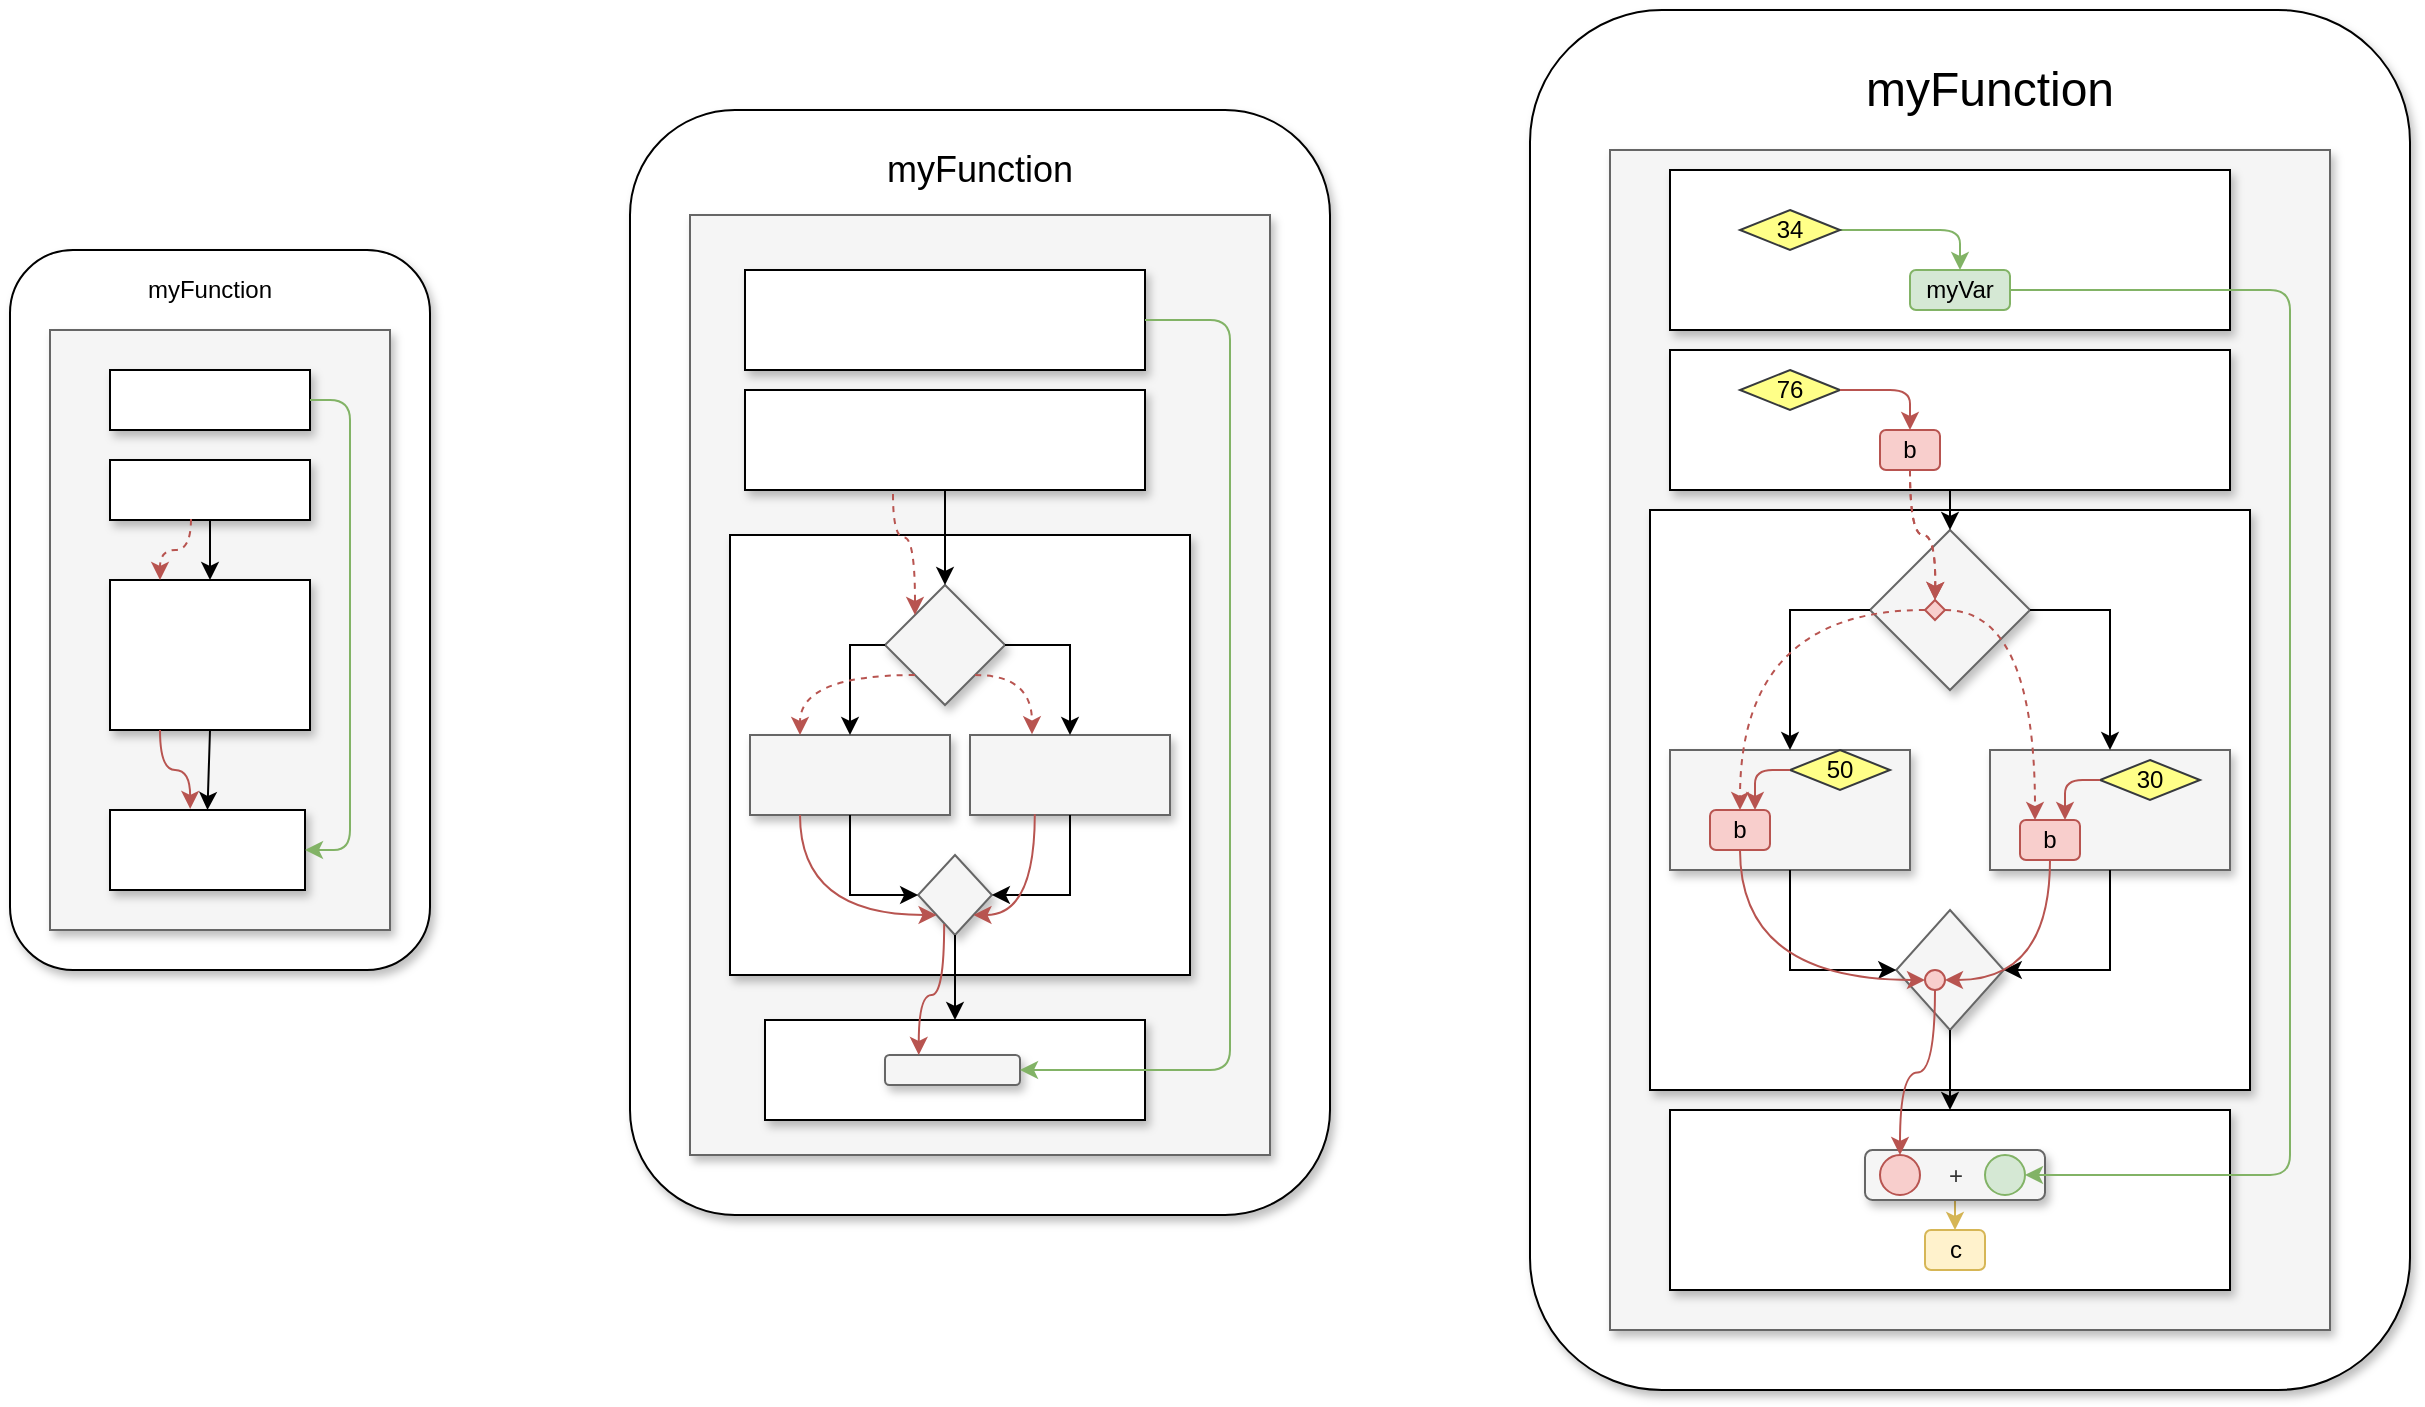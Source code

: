 <mxfile version="14.1.7" type="device" pages="2"><diagram id="ZR5X1-bKFfj_pcOSeTES" name="ifElse"><mxGraphModel dx="1038" dy="523" grid="1" gridSize="10" guides="1" tooltips="1" connect="1" arrows="1" fold="1" page="1" pageScale="1" pageWidth="1654" pageHeight="1169" math="0" shadow="0"><root><mxCell id="0"/><mxCell id="1" parent="0"/><mxCell id="8nBQB14zziQvGC3mTEEq-9" value="" style="rounded=1;whiteSpace=wrap;html=1;shadow=1;" parent="1" vertex="1"><mxGeometry x="560" y="80" width="350" height="552.5" as="geometry"/></mxCell><mxCell id="8nBQB14zziQvGC3mTEEq-7" value="" style="rounded=1;whiteSpace=wrap;html=1;shadow=1;" parent="1" vertex="1"><mxGeometry x="250" y="150" width="210" height="360" as="geometry"/></mxCell><mxCell id="8nBQB14zziQvGC3mTEEq-5" value="" style="rounded=1;whiteSpace=wrap;html=1;shadow=1;" parent="1" vertex="1"><mxGeometry x="1010" y="30" width="440" height="690" as="geometry"/></mxCell><mxCell id="kugqRk8JtSie5mfpfun2-10" value="" style="rounded=0;whiteSpace=wrap;html=1;sketch=0;glass=0;shadow=1;fillColor=#f5f5f5;strokeColor=#666666;fontColor=#333333;" parent="1" vertex="1"><mxGeometry x="590" y="132.5" width="290" height="470" as="geometry"/></mxCell><mxCell id="WJeKMT0PFKa4_CUR5sJz-1" value="" style="rounded=0;whiteSpace=wrap;html=1;shadow=1;" parent="1" vertex="1"><mxGeometry x="610" y="292.5" width="230" height="220" as="geometry"/></mxCell><mxCell id="kugqRk8JtSie5mfpfun2-1" value="" style="rounded=0;whiteSpace=wrap;html=1;shadow=1;fillColor=#f5f5f5;strokeColor=#666666;fontColor=#333333;" parent="1" vertex="1"><mxGeometry x="620" y="392.5" width="100" height="40" as="geometry"/></mxCell><mxCell id="kugqRk8JtSie5mfpfun2-2" value="" style="rounded=0;whiteSpace=wrap;html=1;shadow=1;fillColor=#f5f5f5;strokeColor=#666666;fontColor=#333333;" parent="1" vertex="1"><mxGeometry x="730" y="392.5" width="100" height="40" as="geometry"/></mxCell><mxCell id="kugqRk8JtSie5mfpfun2-3" value="" style="rhombus;whiteSpace=wrap;html=1;shadow=1;fillColor=#f5f5f5;strokeColor=#666666;fontColor=#333333;" parent="1" vertex="1"><mxGeometry x="687.5" y="317.5" width="60" height="60" as="geometry"/></mxCell><mxCell id="kugqRk8JtSie5mfpfun2-4" value="" style="rhombus;whiteSpace=wrap;html=1;shadow=1;fillColor=#f5f5f5;strokeColor=#666666;fontColor=#333333;" parent="1" vertex="1"><mxGeometry x="704.06" y="452.5" width="36.88" height="40" as="geometry"/></mxCell><mxCell id="kugqRk8JtSie5mfpfun2-5" value="" style="endArrow=classic;html=1;exitX=0.5;exitY=1;exitDx=0;exitDy=0;entryX=0;entryY=0.5;entryDx=0;entryDy=0;edgeStyle=orthogonalEdgeStyle;rounded=0;" parent="1" source="kugqRk8JtSie5mfpfun2-1" target="kugqRk8JtSie5mfpfun2-4" edge="1"><mxGeometry width="50" height="50" relative="1" as="geometry"><mxPoint x="750" y="462.5" as="sourcePoint"/><mxPoint x="800" y="412.5" as="targetPoint"/></mxGeometry></mxCell><mxCell id="kugqRk8JtSie5mfpfun2-6" value="" style="endArrow=classic;html=1;exitX=0.5;exitY=1;exitDx=0;exitDy=0;entryX=1;entryY=0.5;entryDx=0;entryDy=0;edgeStyle=orthogonalEdgeStyle;rounded=0;" parent="1" source="kugqRk8JtSie5mfpfun2-2" target="kugqRk8JtSie5mfpfun2-4" edge="1"><mxGeometry width="50" height="50" relative="1" as="geometry"><mxPoint x="750" y="462.5" as="sourcePoint"/><mxPoint x="800" y="412.5" as="targetPoint"/></mxGeometry></mxCell><mxCell id="kugqRk8JtSie5mfpfun2-7" value="" style="endArrow=classic;html=1;exitX=0;exitY=0.5;exitDx=0;exitDy=0;entryX=0.5;entryY=0;entryDx=0;entryDy=0;edgeStyle=orthogonalEdgeStyle;rounded=0;" parent="1" source="kugqRk8JtSie5mfpfun2-3" target="kugqRk8JtSie5mfpfun2-1" edge="1"><mxGeometry width="50" height="50" relative="1" as="geometry"><mxPoint x="750" y="462.5" as="sourcePoint"/><mxPoint x="800" y="412.5" as="targetPoint"/></mxGeometry></mxCell><mxCell id="kugqRk8JtSie5mfpfun2-8" value="" style="endArrow=classic;html=1;strokeColor=#000000;exitX=1;exitY=0.5;exitDx=0;exitDy=0;entryX=0.5;entryY=0;entryDx=0;entryDy=0;edgeStyle=orthogonalEdgeStyle;rounded=0;" parent="1" source="kugqRk8JtSie5mfpfun2-3" target="kugqRk8JtSie5mfpfun2-2" edge="1"><mxGeometry width="50" height="50" relative="1" as="geometry"><mxPoint x="750" y="462.5" as="sourcePoint"/><mxPoint x="800" y="412.5" as="targetPoint"/></mxGeometry></mxCell><mxCell id="kugqRk8JtSie5mfpfun2-9" value="" style="rounded=0;whiteSpace=wrap;html=1;shadow=1;" parent="1" vertex="1"><mxGeometry x="617.5" y="220" width="200" height="50" as="geometry"/></mxCell><mxCell id="kugqRk8JtSie5mfpfun2-11" value="" style="rounded=0;whiteSpace=wrap;html=1;shadow=1;" parent="1" vertex="1"><mxGeometry x="627.5" y="535" width="190" height="50" as="geometry"/></mxCell><mxCell id="kugqRk8JtSie5mfpfun2-12" value="" style="endArrow=classic;html=1;strokeColor=#000000;exitX=0.5;exitY=1;exitDx=0;exitDy=0;entryX=0.5;entryY=0;entryDx=0;entryDy=0;" parent="1" source="kugqRk8JtSie5mfpfun2-9" target="kugqRk8JtSie5mfpfun2-3" edge="1"><mxGeometry width="50" height="50" relative="1" as="geometry"><mxPoint x="750" y="462.5" as="sourcePoint"/><mxPoint x="800" y="412.5" as="targetPoint"/></mxGeometry></mxCell><mxCell id="kugqRk8JtSie5mfpfun2-13" value="" style="endArrow=classic;html=1;strokeColor=#000000;exitX=0.5;exitY=1;exitDx=0;exitDy=0;entryX=0.5;entryY=0;entryDx=0;entryDy=0;" parent="1" source="kugqRk8JtSie5mfpfun2-4" target="kugqRk8JtSie5mfpfun2-11" edge="1"><mxGeometry width="50" height="50" relative="1" as="geometry"><mxPoint x="750" y="462.5" as="sourcePoint"/><mxPoint x="800" y="412.5" as="targetPoint"/></mxGeometry></mxCell><mxCell id="kugqRk8JtSie5mfpfun2-15" value="" style="rounded=0;whiteSpace=wrap;html=1;glass=0;shadow=1;" parent="1" vertex="1"><mxGeometry x="617.5" y="160" width="200" height="50" as="geometry"/></mxCell><mxCell id="kugqRk8JtSie5mfpfun2-26" value="" style="endArrow=classic;html=1;strokeColor=#b85450;exitX=0.37;exitY=1.04;exitDx=0;exitDy=0;dashed=1;edgeStyle=orthogonalEdgeStyle;curved=1;fillColor=#f8cecc;entryX=0;entryY=0;entryDx=0;entryDy=0;exitPerimeter=0;" parent="1" source="kugqRk8JtSie5mfpfun2-9" target="kugqRk8JtSie5mfpfun2-3" edge="1"><mxGeometry width="50" height="50" relative="1" as="geometry"><mxPoint x="725" y="232.5" as="sourcePoint"/><mxPoint x="725" y="292.5" as="targetPoint"/></mxGeometry></mxCell><mxCell id="kugqRk8JtSie5mfpfun2-36" value="" style="rounded=1;whiteSpace=wrap;html=1;shadow=1;fillColor=#f5f5f5;strokeColor=#666666;fontColor=#333333;" parent="1" vertex="1"><mxGeometry x="687.5" y="552.5" width="67.5" height="15" as="geometry"/></mxCell><mxCell id="kugqRk8JtSie5mfpfun2-39" value="" style="endArrow=classic;html=1;strokeColor=#b85450;exitX=0.353;exitY=0.862;exitDx=0;exitDy=0;entryX=0.25;entryY=0;entryDx=0;entryDy=0;edgeStyle=orthogonalEdgeStyle;curved=1;fillColor=#f8cecc;exitPerimeter=0;" parent="1" source="kugqRk8JtSie5mfpfun2-4" target="kugqRk8JtSie5mfpfun2-36" edge="1"><mxGeometry width="50" height="50" relative="1" as="geometry"><mxPoint x="722.5" y="492.5" as="sourcePoint"/><mxPoint x="705" y="575" as="targetPoint"/></mxGeometry></mxCell><mxCell id="kugqRk8JtSie5mfpfun2-42" value="" style="endArrow=classic;html=1;strokeColor=#82b366;entryX=1;entryY=0.5;entryDx=0;entryDy=0;exitX=1;exitY=0.5;exitDx=0;exitDy=0;edgeStyle=orthogonalEdgeStyle;fillColor=#d5e8d4;shadow=0;jumpStyle=none;strokeWidth=1;" parent="1" source="kugqRk8JtSie5mfpfun2-15" target="kugqRk8JtSie5mfpfun2-36" edge="1"><mxGeometry width="50" height="50" relative="1" as="geometry"><mxPoint x="760" y="142.5" as="sourcePoint"/><mxPoint x="767.5" y="585" as="targetPoint"/><Array as="points"><mxPoint x="860" y="184.5"/><mxPoint x="860" y="560.5"/></Array></mxGeometry></mxCell><mxCell id="WJeKMT0PFKa4_CUR5sJz-4" value="" style="rounded=0;whiteSpace=wrap;html=1;sketch=0;glass=0;shadow=1;fillColor=#f5f5f5;strokeColor=#666666;fontColor=#333333;" parent="1" vertex="1"><mxGeometry x="1050" y="100" width="360" height="590" as="geometry"/></mxCell><mxCell id="WJeKMT0PFKa4_CUR5sJz-5" value="" style="rounded=0;whiteSpace=wrap;html=1;shadow=1;" parent="1" vertex="1"><mxGeometry x="1070" y="280" width="300" height="290" as="geometry"/></mxCell><mxCell id="WJeKMT0PFKa4_CUR5sJz-6" value="" style="rounded=0;whiteSpace=wrap;html=1;shadow=1;fillColor=#f5f5f5;strokeColor=#666666;fontColor=#333333;" parent="1" vertex="1"><mxGeometry x="1080" y="400" width="120" height="60" as="geometry"/></mxCell><mxCell id="WJeKMT0PFKa4_CUR5sJz-7" value="" style="rounded=0;whiteSpace=wrap;html=1;shadow=1;fillColor=#f5f5f5;strokeColor=#666666;fontColor=#333333;" parent="1" vertex="1"><mxGeometry x="1240" y="400" width="120" height="60" as="geometry"/></mxCell><mxCell id="WJeKMT0PFKa4_CUR5sJz-8" value="" style="rhombus;whiteSpace=wrap;html=1;shadow=1;fillColor=#f5f5f5;strokeColor=#666666;fontColor=#333333;" parent="1" vertex="1"><mxGeometry x="1180" y="290" width="80" height="80" as="geometry"/></mxCell><mxCell id="WJeKMT0PFKa4_CUR5sJz-9" value="" style="rhombus;whiteSpace=wrap;html=1;shadow=1;fillColor=#f5f5f5;strokeColor=#666666;fontColor=#333333;" parent="1" vertex="1"><mxGeometry x="1193.13" y="480" width="53.75" height="60" as="geometry"/></mxCell><mxCell id="WJeKMT0PFKa4_CUR5sJz-10" value="" style="endArrow=classic;html=1;exitX=0.5;exitY=1;exitDx=0;exitDy=0;entryX=0;entryY=0.5;entryDx=0;entryDy=0;edgeStyle=orthogonalEdgeStyle;rounded=0;" parent="1" source="WJeKMT0PFKa4_CUR5sJz-6" target="WJeKMT0PFKa4_CUR5sJz-9" edge="1"><mxGeometry width="50" height="50" relative="1" as="geometry"><mxPoint x="1240" y="490" as="sourcePoint"/><mxPoint x="1290" y="440" as="targetPoint"/></mxGeometry></mxCell><mxCell id="WJeKMT0PFKa4_CUR5sJz-11" value="" style="endArrow=classic;html=1;exitX=0.5;exitY=1;exitDx=0;exitDy=0;entryX=1;entryY=0.5;entryDx=0;entryDy=0;edgeStyle=orthogonalEdgeStyle;rounded=0;" parent="1" source="WJeKMT0PFKa4_CUR5sJz-7" target="WJeKMT0PFKa4_CUR5sJz-9" edge="1"><mxGeometry width="50" height="50" relative="1" as="geometry"><mxPoint x="1240" y="490" as="sourcePoint"/><mxPoint x="1290" y="440" as="targetPoint"/></mxGeometry></mxCell><mxCell id="WJeKMT0PFKa4_CUR5sJz-12" value="" style="endArrow=classic;html=1;exitX=0;exitY=0.5;exitDx=0;exitDy=0;entryX=0.5;entryY=0;entryDx=0;entryDy=0;edgeStyle=orthogonalEdgeStyle;rounded=0;" parent="1" source="WJeKMT0PFKa4_CUR5sJz-8" target="WJeKMT0PFKa4_CUR5sJz-6" edge="1"><mxGeometry width="50" height="50" relative="1" as="geometry"><mxPoint x="1240" y="490" as="sourcePoint"/><mxPoint x="1290" y="440" as="targetPoint"/></mxGeometry></mxCell><mxCell id="WJeKMT0PFKa4_CUR5sJz-13" value="" style="endArrow=classic;html=1;strokeColor=#000000;exitX=1;exitY=0.5;exitDx=0;exitDy=0;entryX=0.5;entryY=0;entryDx=0;entryDy=0;edgeStyle=orthogonalEdgeStyle;rounded=0;" parent="1" source="WJeKMT0PFKa4_CUR5sJz-8" target="WJeKMT0PFKa4_CUR5sJz-7" edge="1"><mxGeometry width="50" height="50" relative="1" as="geometry"><mxPoint x="1240" y="490" as="sourcePoint"/><mxPoint x="1290" y="440" as="targetPoint"/></mxGeometry></mxCell><mxCell id="WJeKMT0PFKa4_CUR5sJz-14" value="" style="rounded=0;whiteSpace=wrap;html=1;shadow=1;" parent="1" vertex="1"><mxGeometry x="1080" y="200" width="280" height="70" as="geometry"/></mxCell><mxCell id="WJeKMT0PFKa4_CUR5sJz-15" value="" style="rounded=0;whiteSpace=wrap;html=1;shadow=1;" parent="1" vertex="1"><mxGeometry x="1080" y="580" width="280" height="90" as="geometry"/></mxCell><mxCell id="WJeKMT0PFKa4_CUR5sJz-16" value="" style="endArrow=classic;html=1;strokeColor=#000000;exitX=0.5;exitY=1;exitDx=0;exitDy=0;entryX=0.5;entryY=0;entryDx=0;entryDy=0;" parent="1" source="WJeKMT0PFKa4_CUR5sJz-14" target="WJeKMT0PFKa4_CUR5sJz-8" edge="1"><mxGeometry width="50" height="50" relative="1" as="geometry"><mxPoint x="1240" y="490" as="sourcePoint"/><mxPoint x="1290" y="440" as="targetPoint"/></mxGeometry></mxCell><mxCell id="WJeKMT0PFKa4_CUR5sJz-17" value="" style="endArrow=classic;html=1;strokeColor=#000000;exitX=0.5;exitY=1;exitDx=0;exitDy=0;entryX=0.5;entryY=0;entryDx=0;entryDy=0;" parent="1" source="WJeKMT0PFKa4_CUR5sJz-9" target="WJeKMT0PFKa4_CUR5sJz-15" edge="1"><mxGeometry width="50" height="50" relative="1" as="geometry"><mxPoint x="1240" y="490" as="sourcePoint"/><mxPoint x="1290" y="440" as="targetPoint"/></mxGeometry></mxCell><mxCell id="WJeKMT0PFKa4_CUR5sJz-18" value="" style="rounded=0;whiteSpace=wrap;html=1;glass=0;shadow=1;" parent="1" vertex="1"><mxGeometry x="1080" y="110" width="280" height="80" as="geometry"/></mxCell><mxCell id="WJeKMT0PFKa4_CUR5sJz-19" value="myVar" style="rounded=1;whiteSpace=wrap;html=1;fillColor=#d5e8d4;strokeColor=#82b366;" parent="1" vertex="1"><mxGeometry x="1200" y="160" width="50" height="20" as="geometry"/></mxCell><mxCell id="WJeKMT0PFKa4_CUR5sJz-20" value="b" style="rounded=1;whiteSpace=wrap;html=1;fillColor=#f8cecc;strokeColor=#b85450;" parent="1" vertex="1"><mxGeometry x="1185" y="240" width="30" height="20" as="geometry"/></mxCell><mxCell id="WJeKMT0PFKa4_CUR5sJz-21" value="" style="endArrow=classic;html=1;strokeColor=#82b366;exitX=1;exitY=0.5;exitDx=0;exitDy=0;entryX=0.5;entryY=0;entryDx=0;entryDy=0;fillColor=#d5e8d4;edgeStyle=orthogonalEdgeStyle;strokeWidth=1;" parent="1" source="WJeKMT0PFKa4_CUR5sJz-22" target="WJeKMT0PFKa4_CUR5sJz-19" edge="1"><mxGeometry width="50" height="50" relative="1" as="geometry"><mxPoint x="1225" y="140" as="sourcePoint"/><mxPoint x="1290" y="330" as="targetPoint"/></mxGeometry></mxCell><mxCell id="WJeKMT0PFKa4_CUR5sJz-22" value="34" style="shape=hexagon;perimeter=hexagonPerimeter2;whiteSpace=wrap;html=1;fixedSize=1;size=85;fillColor=#ffff88;strokeColor=#36393d;" parent="1" vertex="1"><mxGeometry x="1115" y="130" width="50" height="20" as="geometry"/></mxCell><mxCell id="WJeKMT0PFKa4_CUR5sJz-23" value="76" style="shape=hexagon;perimeter=hexagonPerimeter2;whiteSpace=wrap;html=1;fixedSize=1;size=85;fillColor=#ffff88;strokeColor=#36393d;" parent="1" vertex="1"><mxGeometry x="1115" y="210" width="50" height="20" as="geometry"/></mxCell><mxCell id="WJeKMT0PFKa4_CUR5sJz-24" value="" style="endArrow=classic;html=1;strokeColor=#b85450;exitX=1;exitY=0.5;exitDx=0;exitDy=0;entryX=0.5;entryY=0;entryDx=0;entryDy=0;fillColor=#f8cecc;edgeStyle=orthogonalEdgeStyle;strokeWidth=1;" parent="1" source="WJeKMT0PFKa4_CUR5sJz-23" target="WJeKMT0PFKa4_CUR5sJz-20" edge="1"><mxGeometry width="50" height="50" relative="1" as="geometry"><mxPoint x="1110" y="360" as="sourcePoint"/><mxPoint x="1160" y="310" as="targetPoint"/></mxGeometry></mxCell><mxCell id="WJeKMT0PFKa4_CUR5sJz-25" value="b" style="rounded=1;whiteSpace=wrap;html=1;fillColor=#f8cecc;strokeColor=#b85450;" parent="1" vertex="1"><mxGeometry x="1100" y="430" width="30" height="20" as="geometry"/></mxCell><mxCell id="WJeKMT0PFKa4_CUR5sJz-26" value="" style="endArrow=classic;html=1;strokeColor=#b85450;exitX=0;exitY=0.5;exitDx=0;exitDy=0;entryX=0.5;entryY=0;entryDx=0;entryDy=0;dashed=1;edgeStyle=orthogonalEdgeStyle;curved=1;fillColor=#f8cecc;" parent="1" source="8nBQB14zziQvGC3mTEEq-4" target="WJeKMT0PFKa4_CUR5sJz-25" edge="1"><mxGeometry width="50" height="50" relative="1" as="geometry"><mxPoint x="1207.74" y="333.6" as="sourcePoint"/><mxPoint x="1140" y="320" as="targetPoint"/></mxGeometry></mxCell><mxCell id="WJeKMT0PFKa4_CUR5sJz-27" value="50" style="shape=hexagon;perimeter=hexagonPerimeter2;whiteSpace=wrap;html=1;fixedSize=1;size=85;fillColor=#ffff88;strokeColor=#36393d;" parent="1" vertex="1"><mxGeometry x="1140" y="400" width="50" height="20" as="geometry"/></mxCell><mxCell id="WJeKMT0PFKa4_CUR5sJz-28" value="" style="endArrow=classic;html=1;strokeColor=#b85450;exitX=0;exitY=0.5;exitDx=0;exitDy=0;entryX=0.75;entryY=0;entryDx=0;entryDy=0;fillColor=#f8cecc;edgeStyle=orthogonalEdgeStyle;" parent="1" source="WJeKMT0PFKa4_CUR5sJz-27" target="WJeKMT0PFKa4_CUR5sJz-25" edge="1"><mxGeometry width="50" height="50" relative="1" as="geometry"><mxPoint x="1175" y="230" as="sourcePoint"/><mxPoint x="1225" y="250" as="targetPoint"/></mxGeometry></mxCell><mxCell id="WJeKMT0PFKa4_CUR5sJz-29" value="b" style="rounded=1;whiteSpace=wrap;html=1;fillColor=#f8cecc;strokeColor=#b85450;" parent="1" vertex="1"><mxGeometry x="1255" y="435" width="30" height="20" as="geometry"/></mxCell><mxCell id="WJeKMT0PFKa4_CUR5sJz-30" value="30" style="shape=hexagon;perimeter=hexagonPerimeter2;whiteSpace=wrap;html=1;fixedSize=1;size=85;fillColor=#ffff88;strokeColor=#36393d;" parent="1" vertex="1"><mxGeometry x="1295" y="405" width="50" height="20" as="geometry"/></mxCell><mxCell id="WJeKMT0PFKa4_CUR5sJz-31" value="" style="endArrow=classic;html=1;strokeColor=#b85450;exitX=0;exitY=0.5;exitDx=0;exitDy=0;entryX=0.75;entryY=0;entryDx=0;entryDy=0;fillColor=#f8cecc;edgeStyle=orthogonalEdgeStyle;" parent="1" source="WJeKMT0PFKa4_CUR5sJz-30" target="WJeKMT0PFKa4_CUR5sJz-29" edge="1"><mxGeometry width="50" height="50" relative="1" as="geometry"><mxPoint x="1330" y="235" as="sourcePoint"/><mxPoint x="1380" y="255" as="targetPoint"/></mxGeometry></mxCell><mxCell id="WJeKMT0PFKa4_CUR5sJz-32" value="c" style="rounded=1;whiteSpace=wrap;html=1;fillColor=#fff2cc;strokeColor=#d6b656;" parent="1" vertex="1"><mxGeometry x="1207.5" y="640" width="30" height="20" as="geometry"/></mxCell><mxCell id="WJeKMT0PFKa4_CUR5sJz-33" value="" style="endArrow=classic;html=1;strokeColor=#d6b656;entryX=0.5;entryY=0;entryDx=0;entryDy=0;exitX=0.5;exitY=1;exitDx=0;exitDy=0;fillColor=#fff2cc;" parent="1" source="WJeKMT0PFKa4_CUR5sJz-35" target="WJeKMT0PFKa4_CUR5sJz-32" edge="1"><mxGeometry width="50" height="50" relative="1" as="geometry"><mxPoint x="1222.5" y="640" as="sourcePoint"/><mxPoint x="1140" y="630" as="targetPoint"/></mxGeometry></mxCell><mxCell id="WJeKMT0PFKa4_CUR5sJz-34" value="" style="endArrow=classic;html=1;strokeColor=#b85450;exitX=0.5;exitY=1;exitDx=0;exitDy=0;entryX=1;entryY=0.5;entryDx=0;entryDy=0;edgeStyle=orthogonalEdgeStyle;curved=1;fillColor=#f8cecc;" parent="1" source="WJeKMT0PFKa4_CUR5sJz-29" target="WJeKMT0PFKa4_CUR5sJz-38" edge="1"><mxGeometry width="50" height="50" relative="1" as="geometry"><mxPoint x="1125" y="460" as="sourcePoint"/><mxPoint x="1207.42" y="581.12" as="targetPoint"/></mxGeometry></mxCell><mxCell id="WJeKMT0PFKa4_CUR5sJz-35" value="+" style="rounded=1;whiteSpace=wrap;html=1;shadow=1;fillColor=#f5f5f5;strokeColor=#666666;fontColor=#333333;" parent="1" vertex="1"><mxGeometry x="1177.5" y="600" width="90" height="25" as="geometry"/></mxCell><mxCell id="WJeKMT0PFKa4_CUR5sJz-36" value="" style="ellipse;whiteSpace=wrap;html=1;shadow=0;strokeColor=#b85450;fillColor=#f8cecc;" parent="1" vertex="1"><mxGeometry x="1185" y="602.5" width="20" height="20" as="geometry"/></mxCell><mxCell id="WJeKMT0PFKa4_CUR5sJz-37" value="" style="endArrow=classic;html=1;strokeColor=#b85450;exitX=0.5;exitY=1;exitDx=0;exitDy=0;entryX=0;entryY=0.5;entryDx=0;entryDy=0;edgeStyle=orthogonalEdgeStyle;curved=1;fillColor=#f8cecc;" parent="1" source="WJeKMT0PFKa4_CUR5sJz-25" target="WJeKMT0PFKa4_CUR5sJz-38" edge="1"><mxGeometry width="50" height="50" relative="1" as="geometry"><mxPoint x="1090" y="480" as="sourcePoint"/><mxPoint x="1140" y="430" as="targetPoint"/></mxGeometry></mxCell><mxCell id="WJeKMT0PFKa4_CUR5sJz-38" value="" style="ellipse;whiteSpace=wrap;html=1;aspect=fixed;shadow=0;strokeColor=#b85450;fillColor=#f8cecc;" parent="1" vertex="1"><mxGeometry x="1207.5" y="510" width="10" height="10" as="geometry"/></mxCell><mxCell id="WJeKMT0PFKa4_CUR5sJz-39" value="" style="endArrow=classic;html=1;strokeColor=#b85450;exitX=0.5;exitY=1;exitDx=0;exitDy=0;entryX=0.5;entryY=0;entryDx=0;entryDy=0;edgeStyle=orthogonalEdgeStyle;curved=1;fillColor=#f8cecc;" parent="1" source="WJeKMT0PFKa4_CUR5sJz-38" target="WJeKMT0PFKa4_CUR5sJz-36" edge="1"><mxGeometry width="50" height="50" relative="1" as="geometry"><mxPoint x="1125" y="460" as="sourcePoint"/><mxPoint x="1225" y="525" as="targetPoint"/></mxGeometry></mxCell><mxCell id="WJeKMT0PFKa4_CUR5sJz-40" value="" style="ellipse;whiteSpace=wrap;html=1;shadow=0;strokeColor=#82b366;fillColor=#d5e8d4;" parent="1" vertex="1"><mxGeometry x="1237.5" y="602.5" width="20" height="20" as="geometry"/></mxCell><mxCell id="WJeKMT0PFKa4_CUR5sJz-41" value="" style="endArrow=classic;html=1;strokeColor=#82b366;entryX=1;entryY=0.5;entryDx=0;entryDy=0;exitX=1;exitY=0.5;exitDx=0;exitDy=0;edgeStyle=orthogonalEdgeStyle;fillColor=#d5e8d4;shadow=0;jumpStyle=none;strokeWidth=1;" parent="1" source="WJeKMT0PFKa4_CUR5sJz-19" target="WJeKMT0PFKa4_CUR5sJz-40" edge="1"><mxGeometry width="50" height="50" relative="1" as="geometry"><mxPoint x="1090" y="570" as="sourcePoint"/><mxPoint x="1140" y="520" as="targetPoint"/><Array as="points"><mxPoint x="1390" y="170"/><mxPoint x="1390" y="613"/></Array></mxGeometry></mxCell><mxCell id="WJeKMT0PFKa4_CUR5sJz-42" value="" style="endArrow=classic;html=1;strokeColor=#b85450;exitX=1;exitY=0.5;exitDx=0;exitDy=0;entryX=0.25;entryY=0;entryDx=0;entryDy=0;dashed=1;edgeStyle=orthogonalEdgeStyle;curved=1;fillColor=#f8cecc;" parent="1" source="8nBQB14zziQvGC3mTEEq-4" target="WJeKMT0PFKa4_CUR5sJz-29" edge="1"><mxGeometry width="50" height="50" relative="1" as="geometry"><mxPoint x="1218.16" y="333.42" as="sourcePoint"/><mxPoint x="1125" y="440" as="targetPoint"/></mxGeometry></mxCell><mxCell id="WJeKMT0PFKa4_CUR5sJz-76" value="" style="rounded=0;whiteSpace=wrap;html=1;sketch=0;glass=0;shadow=1;fillColor=#f5f5f5;strokeColor=#666666;fontColor=#333333;" parent="1" vertex="1"><mxGeometry x="270" y="190" width="170" height="300" as="geometry"/></mxCell><mxCell id="WJeKMT0PFKa4_CUR5sJz-77" value="" style="rounded=0;whiteSpace=wrap;html=1;shadow=1;" parent="1" vertex="1"><mxGeometry x="300" y="315" width="100" height="75" as="geometry"/></mxCell><mxCell id="WJeKMT0PFKa4_CUR5sJz-78" value="" style="rounded=0;whiteSpace=wrap;html=1;shadow=1;" parent="1" vertex="1"><mxGeometry x="300" y="255" width="100" height="30" as="geometry"/></mxCell><mxCell id="WJeKMT0PFKa4_CUR5sJz-79" value="" style="rounded=0;whiteSpace=wrap;html=1;shadow=1;" parent="1" vertex="1"><mxGeometry x="300" y="430" width="97.5" height="40" as="geometry"/></mxCell><mxCell id="WJeKMT0PFKa4_CUR5sJz-80" value="" style="endArrow=classic;html=1;strokeColor=#000000;exitX=0.5;exitY=1;exitDx=0;exitDy=0;entryX=0.5;entryY=0;entryDx=0;entryDy=0;" parent="1" source="WJeKMT0PFKa4_CUR5sJz-78" target="WJeKMT0PFKa4_CUR5sJz-77" edge="1"><mxGeometry width="50" height="50" relative="1" as="geometry"><mxPoint x="370" y="510" as="sourcePoint"/><mxPoint x="350" y="310" as="targetPoint"/></mxGeometry></mxCell><mxCell id="WJeKMT0PFKa4_CUR5sJz-81" value="" style="endArrow=classic;html=1;strokeColor=#000000;exitX=0.5;exitY=1;exitDx=0;exitDy=0;entryX=0.5;entryY=0;entryDx=0;entryDy=0;" parent="1" source="WJeKMT0PFKa4_CUR5sJz-77" target="WJeKMT0PFKa4_CUR5sJz-79" edge="1"><mxGeometry width="50" height="50" relative="1" as="geometry"><mxPoint x="350.005" y="560" as="sourcePoint"/><mxPoint x="420" y="460" as="targetPoint"/></mxGeometry></mxCell><mxCell id="WJeKMT0PFKa4_CUR5sJz-82" value="" style="rounded=0;whiteSpace=wrap;html=1;glass=0;shadow=1;" parent="1" vertex="1"><mxGeometry x="300" y="210" width="100" height="30" as="geometry"/></mxCell><mxCell id="WJeKMT0PFKa4_CUR5sJz-89" value="" style="endArrow=classic;html=1;strokeColor=#b85450;exitX=0.405;exitY=0.984;exitDx=0;exitDy=0;dashed=1;edgeStyle=orthogonalEdgeStyle;curved=1;fillColor=#f8cecc;entryX=0.25;entryY=0;entryDx=0;entryDy=0;exitPerimeter=0;" parent="1" source="WJeKMT0PFKa4_CUR5sJz-78" target="WJeKMT0PFKa4_CUR5sJz-77" edge="1"><mxGeometry width="50" height="50" relative="1" as="geometry"><mxPoint x="345" y="280" as="sourcePoint"/><mxPoint x="350.029" y="360.029" as="targetPoint"/></mxGeometry></mxCell><mxCell id="WJeKMT0PFKa4_CUR5sJz-94" value="" style="endArrow=classic;html=1;strokeColor=#b85450;exitX=0.25;exitY=1;exitDx=0;exitDy=0;entryX=0.411;entryY=-0.014;entryDx=0;entryDy=0;edgeStyle=orthogonalEdgeStyle;curved=1;fillColor=#f8cecc;entryPerimeter=0;" parent="1" source="WJeKMT0PFKa4_CUR5sJz-77" target="WJeKMT0PFKa4_CUR5sJz-79" edge="1"><mxGeometry width="50" height="50" relative="1" as="geometry"><mxPoint x="342.5" y="540" as="sourcePoint"/><mxPoint x="325" y="522.5" as="targetPoint"/></mxGeometry></mxCell><mxCell id="WJeKMT0PFKa4_CUR5sJz-96" value="" style="endArrow=classic;html=1;strokeColor=#82b366;entryX=1;entryY=0.5;entryDx=0;entryDy=0;exitX=1;exitY=0.5;exitDx=0;exitDy=0;edgeStyle=orthogonalEdgeStyle;fillColor=#d5e8d4;shadow=0;jumpStyle=none;strokeWidth=1;" parent="1" source="WJeKMT0PFKa4_CUR5sJz-82" target="WJeKMT0PFKa4_CUR5sJz-79" edge="1"><mxGeometry width="50" height="50" relative="1" as="geometry"><mxPoint x="380" y="190" as="sourcePoint"/><mxPoint x="387.5" y="532.5" as="targetPoint"/><Array as="points"><mxPoint x="420" y="225"/><mxPoint x="420" y="450"/></Array></mxGeometry></mxCell><mxCell id="8nBQB14zziQvGC3mTEEq-2" value="" style="endArrow=classic;html=1;strokeColor=#b85450;exitX=0.5;exitY=1;exitDx=0;exitDy=0;entryX=1;entryY=0.5;entryDx=0;entryDy=0;dashed=1;edgeStyle=orthogonalEdgeStyle;curved=1;fillColor=#f8cecc;" parent="1" source="WJeKMT0PFKa4_CUR5sJz-20" edge="1"><mxGeometry width="50" height="50" relative="1" as="geometry"><mxPoint x="1215" y="260" as="sourcePoint"/><mxPoint x="1212.5" y="325" as="targetPoint"/></mxGeometry></mxCell><mxCell id="8nBQB14zziQvGC3mTEEq-3" value="" style="endArrow=classic;html=1;strokeColor=#b85450;exitX=0.5;exitY=1;exitDx=0;exitDy=0;entryX=1;entryY=0.5;entryDx=0;entryDy=0;dashed=1;edgeStyle=orthogonalEdgeStyle;curved=1;fillColor=#f8cecc;" parent="1" source="WJeKMT0PFKa4_CUR5sJz-20" edge="1"><mxGeometry width="50" height="50" relative="1" as="geometry"><mxPoint x="1215" y="260" as="sourcePoint"/><mxPoint x="1212.5" y="325" as="targetPoint"/></mxGeometry></mxCell><mxCell id="8nBQB14zziQvGC3mTEEq-4" value="" style="rhombus;whiteSpace=wrap;html=1;fillColor=#f8cecc;strokeColor=#b85450;" parent="1" vertex="1"><mxGeometry x="1207.5" y="325" width="10" height="10" as="geometry"/></mxCell><mxCell id="8nBQB14zziQvGC3mTEEq-6" value="myFunction" style="text;html=1;strokeColor=none;fillColor=none;align=center;verticalAlign=middle;whiteSpace=wrap;rounded=0;shadow=1;fontSize=24;" parent="1" vertex="1"><mxGeometry x="1220" y="60" width="40" height="20" as="geometry"/></mxCell><mxCell id="8nBQB14zziQvGC3mTEEq-8" value="myFunction" style="text;html=1;strokeColor=none;fillColor=none;align=center;verticalAlign=middle;whiteSpace=wrap;rounded=0;shadow=1;fontSize=12;" parent="1" vertex="1"><mxGeometry x="330" y="160" width="40" height="20" as="geometry"/></mxCell><mxCell id="8nBQB14zziQvGC3mTEEq-10" value="myFunction" style="text;html=1;strokeColor=none;fillColor=none;align=center;verticalAlign=middle;whiteSpace=wrap;rounded=0;shadow=1;fontSize=18;" parent="1" vertex="1"><mxGeometry x="715" y="100" width="40" height="20" as="geometry"/></mxCell><mxCell id="8nBQB14zziQvGC3mTEEq-11" value="" style="endArrow=classic;html=1;strokeColor=#b85450;exitX=0;exitY=1;exitDx=0;exitDy=0;dashed=1;edgeStyle=orthogonalEdgeStyle;curved=1;fillColor=#f8cecc;entryX=0.25;entryY=0;entryDx=0;entryDy=0;" parent="1" source="kugqRk8JtSie5mfpfun2-3" target="kugqRk8JtSie5mfpfun2-1" edge="1"><mxGeometry width="50" height="50" relative="1" as="geometry"><mxPoint x="701.5" y="282" as="sourcePoint"/><mxPoint x="712.5" y="342.5" as="targetPoint"/><Array as="points"><mxPoint x="645" y="362.5"/></Array></mxGeometry></mxCell><mxCell id="8nBQB14zziQvGC3mTEEq-12" value="" style="endArrow=classic;html=1;strokeColor=#b85450;exitX=1;exitY=1;exitDx=0;exitDy=0;dashed=1;edgeStyle=orthogonalEdgeStyle;curved=1;fillColor=#f8cecc;entryX=0.31;entryY=-0.009;entryDx=0;entryDy=0;entryPerimeter=0;" parent="1" source="kugqRk8JtSie5mfpfun2-3" target="kugqRk8JtSie5mfpfun2-2" edge="1"><mxGeometry width="50" height="50" relative="1" as="geometry"><mxPoint x="712.5" y="372.5" as="sourcePoint"/><mxPoint x="655" y="402.5" as="targetPoint"/><Array as="points"><mxPoint x="761" y="362.5"/></Array></mxGeometry></mxCell><mxCell id="8nBQB14zziQvGC3mTEEq-13" value="" style="endArrow=classic;html=1;strokeColor=#b85450;exitX=0.25;exitY=1;exitDx=0;exitDy=0;entryX=0;entryY=1;entryDx=0;entryDy=0;edgeStyle=orthogonalEdgeStyle;curved=1;fillColor=#f8cecc;" parent="1" source="kugqRk8JtSie5mfpfun2-1" target="kugqRk8JtSie5mfpfun2-4" edge="1"><mxGeometry width="50" height="50" relative="1" as="geometry"><mxPoint x="1125" y="460" as="sourcePoint"/><mxPoint x="1217.5" y="525" as="targetPoint"/><Array as="points"><mxPoint x="645" y="482.5"/></Array></mxGeometry></mxCell><mxCell id="8nBQB14zziQvGC3mTEEq-14" value="" style="endArrow=classic;html=1;strokeColor=#b85450;exitX=0.324;exitY=0.99;exitDx=0;exitDy=0;entryX=1;entryY=1;entryDx=0;entryDy=0;edgeStyle=orthogonalEdgeStyle;curved=1;fillColor=#f8cecc;exitPerimeter=0;" parent="1" source="kugqRk8JtSie5mfpfun2-2" target="kugqRk8JtSie5mfpfun2-4" edge="1"><mxGeometry width="50" height="50" relative="1" as="geometry"><mxPoint x="655" y="442.5" as="sourcePoint"/><mxPoint x="723.28" y="492.5" as="targetPoint"/><Array as="points"><mxPoint x="762" y="482.5"/></Array></mxGeometry></mxCell></root></mxGraphModel></diagram><diagram id="-7Z--MaW1K7uOYU8ZGtg" name="fibEarly"><mxGraphModel dx="1038" dy="523" grid="1" gridSize="10" guides="1" tooltips="1" connect="1" arrows="1" fold="1" page="1" pageScale="1" pageWidth="1654" pageHeight="1169" math="0" shadow="0"><root><mxCell id="CIasWO9zY_WePkH1TGU1-0"/><mxCell id="CIasWO9zY_WePkH1TGU1-1" parent="CIasWO9zY_WePkH1TGU1-0"/><mxCell id="O6qGqXSV1ZMWf5XEuEKz-0" value="" style="rounded=1;whiteSpace=wrap;html=1;shadow=1;" parent="CIasWO9zY_WePkH1TGU1-1" vertex="1"><mxGeometry x="1050" y="70" width="450" height="1050" as="geometry"/></mxCell><mxCell id="O6qGqXSV1ZMWf5XEuEKz-1" value="fibonacciRecrusiveEarlyReturn" style="text;html=1;strokeColor=none;fillColor=none;align=center;verticalAlign=middle;whiteSpace=wrap;rounded=0;shadow=1;fontSize=24;" parent="CIasWO9zY_WePkH1TGU1-1" vertex="1"><mxGeometry x="1250.01" y="100" width="40" height="20" as="geometry"/></mxCell><mxCell id="5lzttjRHhXWE2TyC5-u0-0" value="" style="rounded=0;whiteSpace=wrap;html=1;sketch=0;glass=0;shadow=1;fillColor=#f5f5f5;strokeColor=#666666;fontColor=#333333;" parent="CIasWO9zY_WePkH1TGU1-1" vertex="1"><mxGeometry x="1080" y="170" width="400" height="900" as="geometry"/></mxCell><mxCell id="aYXAsEFhX-9_ctzklRoX-0" value="" style="rounded=0;whiteSpace=wrap;html=1;shadow=1;" parent="CIasWO9zY_WePkH1TGU1-1" vertex="1"><mxGeometry x="1130" y="460" width="250" height="250" as="geometry"/></mxCell><mxCell id="aYXAsEFhX-9_ctzklRoX-1" value="" style="rounded=0;whiteSpace=wrap;html=1;shadow=1;fillColor=#f5f5f5;strokeColor=#666666;fontColor=#333333;" parent="CIasWO9zY_WePkH1TGU1-1" vertex="1"><mxGeometry x="1240" y="595" width="120" height="40" as="geometry"/></mxCell><mxCell id="aYXAsEFhX-9_ctzklRoX-2" value="" style="rhombus;whiteSpace=wrap;html=1;shadow=1;fillColor=#f5f5f5;strokeColor=#666666;fontColor=#333333;" parent="CIasWO9zY_WePkH1TGU1-1" vertex="1"><mxGeometry x="1190.01" y="530" width="60" height="60" as="geometry"/></mxCell><mxCell id="aYXAsEFhX-9_ctzklRoX-3" value="" style="rhombus;whiteSpace=wrap;html=1;shadow=1;fillColor=#f5f5f5;strokeColor=#666666;fontColor=#333333;" parent="CIasWO9zY_WePkH1TGU1-1" vertex="1"><mxGeometry x="1193.12" y="635" width="53.75" height="60" as="geometry"/></mxCell><mxCell id="aYXAsEFhX-9_ctzklRoX-5" value="" style="rounded=0;whiteSpace=wrap;html=1;shadow=1;" parent="CIasWO9zY_WePkH1TGU1-1" vertex="1"><mxGeometry x="1110" y="720" width="280" height="250" as="geometry"/></mxCell><mxCell id="hKdM0ypeg936cvMy4kbl-0" value="" style="endArrow=classic;html=1;entryX=0;entryY=0.5;entryDx=0;entryDy=0;edgeStyle=orthogonalEdgeStyle;rounded=0;exitX=0;exitY=0.5;exitDx=0;exitDy=0;" parent="CIasWO9zY_WePkH1TGU1-1" source="aYXAsEFhX-9_ctzklRoX-2" target="aYXAsEFhX-9_ctzklRoX-3" edge="1"><mxGeometry width="50" height="50" relative="1" as="geometry"><mxPoint x="1300" y="680" as="sourcePoint"/><mxPoint x="1246.88" y="730" as="targetPoint"/><Array as="points"><mxPoint x="1150" y="560"/><mxPoint x="1150" y="665"/></Array></mxGeometry></mxCell><mxCell id="hKdM0ypeg936cvMy4kbl-1" value="" style="endArrow=classic;html=1;strokeColor=#000000;exitX=1;exitY=0.5;exitDx=0;exitDy=0;edgeStyle=orthogonalEdgeStyle;rounded=0;entryX=0.5;entryY=0;entryDx=0;entryDy=0;" parent="CIasWO9zY_WePkH1TGU1-1" source="aYXAsEFhX-9_ctzklRoX-2" target="aYXAsEFhX-9_ctzklRoX-1" edge="1"><mxGeometry width="50" height="50" relative="1" as="geometry"><mxPoint x="1260" y="550" as="sourcePoint"/><mxPoint x="1300" y="600" as="targetPoint"/><Array as="points"><mxPoint x="1300" y="560"/></Array></mxGeometry></mxCell><mxCell id="hKdM0ypeg936cvMy4kbl-3" value="" style="endArrow=classic;html=1;strokeColor=#000000;exitX=0.5;exitY=1;exitDx=0;exitDy=0;entryX=0.5;entryY=0;entryDx=0;entryDy=0;" parent="CIasWO9zY_WePkH1TGU1-1" source="aYXAsEFhX-9_ctzklRoX-3" edge="1"><mxGeometry width="50" height="50" relative="1" as="geometry"><mxPoint x="1220.005" y="760" as="sourcePoint"/><mxPoint x="1220" y="720" as="targetPoint"/></mxGeometry></mxCell><mxCell id="hKdM0ypeg936cvMy4kbl-5" value="" style="rounded=0;whiteSpace=wrap;html=1;shadow=1;" parent="CIasWO9zY_WePkH1TGU1-1" vertex="1"><mxGeometry x="1111.25" y="1010" width="280" height="40" as="geometry"/></mxCell><mxCell id="3z_R2sKIPZZuyJArZ3Zv-0" value="" style="ellipse;whiteSpace=wrap;html=1;shadow=0;strokeColor=#82b366;fillColor=#d5e8d4;" parent="CIasWO9zY_WePkH1TGU1-1" vertex="1"><mxGeometry x="1239.99" y="1020" width="20" height="20" as="geometry"/></mxCell><mxCell id="2VCjDOrN56S2-UHQJsz5-0" value="1" style="shape=hexagon;perimeter=hexagonPerimeter2;whiteSpace=wrap;html=1;fixedSize=1;size=45;fillColor=#ffff88;strokeColor=#36393d;" parent="CIasWO9zY_WePkH1TGU1-1" vertex="1"><mxGeometry x="1300" y="605" width="50" height="20" as="geometry"/></mxCell><mxCell id="2VCjDOrN56S2-UHQJsz5-1" value="return" style="text;html=1;strokeColor=none;fillColor=none;align=center;verticalAlign=middle;whiteSpace=wrap;rounded=0;" parent="CIasWO9zY_WePkH1TGU1-1" vertex="1"><mxGeometry x="1260" y="605" width="40" height="20" as="geometry"/></mxCell><mxCell id="2VCjDOrN56S2-UHQJsz5-2" value="" style="endArrow=classic;html=1;exitX=1;exitY=0.5;exitDx=0;exitDy=0;entryX=1;entryY=0.5;entryDx=0;entryDy=0;edgeStyle=orthogonalEdgeStyle;fillColor=#d5e8d4;strokeColor=#82b366;" parent="CIasWO9zY_WePkH1TGU1-1" source="2VCjDOrN56S2-UHQJsz5-0" target="3z_R2sKIPZZuyJArZ3Zv-0" edge="1"><mxGeometry width="50" height="50" relative="1" as="geometry"><mxPoint x="1250" y="850" as="sourcePoint"/><mxPoint x="1300" y="800" as="targetPoint"/><Array as="points"><mxPoint x="1430" y="615"/><mxPoint x="1430" y="1030"/></Array></mxGeometry></mxCell><mxCell id="2VCjDOrN56S2-UHQJsz5-3" value="" style="endArrow=classic;html=1;strokeColor=#000000;exitX=0.5;exitY=1;exitDx=0;exitDy=0;edgeStyle=orthogonalEdgeStyle;rounded=0;" parent="CIasWO9zY_WePkH1TGU1-1" source="aYXAsEFhX-9_ctzklRoX-1" edge="1"><mxGeometry width="50" height="50" relative="1" as="geometry"><mxPoint x="1300" y="560" as="sourcePoint"/><mxPoint x="1350" y="1010" as="targetPoint"/><Array as="points"><mxPoint x="1300" y="660"/><mxPoint x="1420" y="660"/><mxPoint x="1420" y="990"/><mxPoint x="1350" y="990"/></Array></mxGeometry></mxCell><mxCell id="2VCjDOrN56S2-UHQJsz5-4" value="" style="rounded=0;whiteSpace=wrap;html=1;shadow=1;" parent="CIasWO9zY_WePkH1TGU1-1" vertex="1"><mxGeometry x="1130" y="190" width="251.25" height="240" as="geometry"/></mxCell><mxCell id="2VCjDOrN56S2-UHQJsz5-5" value="" style="rounded=0;whiteSpace=wrap;html=1;shadow=1;fillColor=#f5f5f5;strokeColor=#666666;fontColor=#333333;" parent="CIasWO9zY_WePkH1TGU1-1" vertex="1"><mxGeometry x="1241.26" y="315" width="120" height="40" as="geometry"/></mxCell><mxCell id="2VCjDOrN56S2-UHQJsz5-6" value="" style="rhombus;whiteSpace=wrap;html=1;shadow=1;fillColor=#f5f5f5;strokeColor=#666666;fontColor=#333333;" parent="CIasWO9zY_WePkH1TGU1-1" vertex="1"><mxGeometry x="1193.13" y="250" width="58.75" height="60" as="geometry"/></mxCell><mxCell id="2VCjDOrN56S2-UHQJsz5-7" value="" style="rhombus;whiteSpace=wrap;html=1;shadow=1;fillColor=#f5f5f5;strokeColor=#666666;fontColor=#333333;" parent="CIasWO9zY_WePkH1TGU1-1" vertex="1"><mxGeometry x="1194.38" y="355" width="53.75" height="60" as="geometry"/></mxCell><mxCell id="2VCjDOrN56S2-UHQJsz5-8" value="" style="endArrow=classic;html=1;entryX=0;entryY=0.5;entryDx=0;entryDy=0;edgeStyle=orthogonalEdgeStyle;rounded=0;exitX=0;exitY=0.5;exitDx=0;exitDy=0;" parent="CIasWO9zY_WePkH1TGU1-1" source="2VCjDOrN56S2-UHQJsz5-6" target="2VCjDOrN56S2-UHQJsz5-7" edge="1"><mxGeometry width="50" height="50" relative="1" as="geometry"><mxPoint x="1301.26" y="400" as="sourcePoint"/><mxPoint x="1248.14" y="450" as="targetPoint"/><Array as="points"><mxPoint x="1151.25" y="280"/><mxPoint x="1151.25" y="385"/></Array></mxGeometry></mxCell><mxCell id="2VCjDOrN56S2-UHQJsz5-9" value="" style="endArrow=classic;html=1;strokeColor=#000000;exitX=1;exitY=0.5;exitDx=0;exitDy=0;edgeStyle=orthogonalEdgeStyle;rounded=0;entryX=0.5;entryY=0;entryDx=0;entryDy=0;" parent="CIasWO9zY_WePkH1TGU1-1" source="2VCjDOrN56S2-UHQJsz5-6" target="2VCjDOrN56S2-UHQJsz5-5" edge="1"><mxGeometry width="50" height="50" relative="1" as="geometry"><mxPoint x="1261.26" y="270" as="sourcePoint"/><mxPoint x="1301.26" y="320" as="targetPoint"/><Array as="points"><mxPoint x="1301.25" y="280"/></Array></mxGeometry></mxCell><mxCell id="2VCjDOrN56S2-UHQJsz5-10" value="" style="endArrow=classic;html=1;strokeColor=#000000;entryX=0.5;entryY=0;entryDx=0;entryDy=0;" parent="CIasWO9zY_WePkH1TGU1-1" target="2VCjDOrN56S2-UHQJsz5-6" edge="1"><mxGeometry width="50" height="50" relative="1" as="geometry"><mxPoint x="1223" y="190" as="sourcePoint"/><mxPoint x="1338.14" y="230" as="targetPoint"/></mxGeometry></mxCell><mxCell id="2VCjDOrN56S2-UHQJsz5-11" value="0" style="shape=hexagon;perimeter=hexagonPerimeter2;whiteSpace=wrap;html=1;fixedSize=1;size=45;fillColor=#ffff88;strokeColor=#36393d;" parent="CIasWO9zY_WePkH1TGU1-1" vertex="1"><mxGeometry x="1301.26" y="325" width="50" height="20" as="geometry"/></mxCell><mxCell id="2VCjDOrN56S2-UHQJsz5-12" value="return" style="text;html=1;strokeColor=none;fillColor=none;align=center;verticalAlign=middle;whiteSpace=wrap;rounded=0;" parent="CIasWO9zY_WePkH1TGU1-1" vertex="1"><mxGeometry x="1261.26" y="325" width="40" height="20" as="geometry"/></mxCell><mxCell id="hKdM0ypeg936cvMy4kbl-2" value="" style="endArrow=classic;html=1;strokeColor=#000000;exitX=0.5;exitY=1;exitDx=0;exitDy=0;entryX=0.5;entryY=0;entryDx=0;entryDy=0;" parent="CIasWO9zY_WePkH1TGU1-1" source="2VCjDOrN56S2-UHQJsz5-7" target="aYXAsEFhX-9_ctzklRoX-2" edge="1"><mxGeometry width="50" height="50" relative="1" as="geometry"><mxPoint x="1220" y="490" as="sourcePoint"/><mxPoint x="1220" y="510" as="targetPoint"/></mxGeometry></mxCell><mxCell id="2VCjDOrN56S2-UHQJsz5-13" value="" style="endArrow=classic;html=1;strokeColor=#000000;exitX=0.5;exitY=1;exitDx=0;exitDy=0;edgeStyle=orthogonalEdgeStyle;rounded=0;" parent="CIasWO9zY_WePkH1TGU1-1" source="2VCjDOrN56S2-UHQJsz5-5" edge="1"><mxGeometry width="50" height="50" relative="1" as="geometry"><mxPoint x="1400" y="635" as="sourcePoint"/><mxPoint x="1350" y="1010" as="targetPoint"/><Array as="points"><mxPoint x="1301" y="380"/><mxPoint x="1450" y="380"/><mxPoint x="1450" y="990"/><mxPoint x="1350" y="990"/></Array></mxGeometry></mxCell><mxCell id="2VCjDOrN56S2-UHQJsz5-14" value="" style="endArrow=classic;html=1;exitX=1;exitY=0.5;exitDx=0;exitDy=0;entryX=1;entryY=0.5;entryDx=0;entryDy=0;edgeStyle=orthogonalEdgeStyle;fillColor=#d5e8d4;strokeColor=#82b366;" parent="CIasWO9zY_WePkH1TGU1-1" source="2VCjDOrN56S2-UHQJsz5-11" target="3z_R2sKIPZZuyJArZ3Zv-0" edge="1"><mxGeometry width="50" height="50" relative="1" as="geometry"><mxPoint x="1390" y="625" as="sourcePoint"/><mxPoint x="1270.01" y="1020" as="targetPoint"/><Array as="points"><mxPoint x="1460" y="335"/><mxPoint x="1460" y="1030"/></Array></mxGeometry></mxCell><mxCell id="O3lIL_pEBrkjPVrxLMQ4-0" value="+" style="rounded=1;whiteSpace=wrap;html=1;shadow=1;fillColor=#f5f5f5;strokeColor=#666666;fontColor=#333333;" parent="CIasWO9zY_WePkH1TGU1-1" vertex="1"><mxGeometry x="1120" y="740" width="260" height="205" as="geometry"/></mxCell><mxCell id="O3lIL_pEBrkjPVrxLMQ4-3" value="" style="endArrow=classic;html=1;exitX=0.5;exitY=1;exitDx=0;exitDy=0;entryX=0.5;entryY=0;entryDx=0;entryDy=0;fillColor=#d5e8d4;strokeColor=#82b366;" parent="CIasWO9zY_WePkH1TGU1-1" source="O3lIL_pEBrkjPVrxLMQ4-0" target="3z_R2sKIPZZuyJArZ3Zv-0" edge="1"><mxGeometry width="50" height="50" relative="1" as="geometry"><mxPoint x="1060" y="900" as="sourcePoint"/><mxPoint x="1110" y="850" as="targetPoint"/></mxGeometry></mxCell><mxCell id="O3lIL_pEBrkjPVrxLMQ4-4" value="fibonacciRecursiveEarlyReturn" style="rounded=1;whiteSpace=wrap;html=1;shadow=1;verticalAlign=top;" parent="CIasWO9zY_WePkH1TGU1-1" vertex="1"><mxGeometry x="1130" y="860" width="240" height="72.5" as="geometry"/></mxCell><mxCell id="O3lIL_pEBrkjPVrxLMQ4-6" value="fibonacciRecursiveEarlyReturn" style="rounded=1;whiteSpace=wrap;html=1;shadow=1;align=center;verticalAlign=top;" parent="CIasWO9zY_WePkH1TGU1-1" vertex="1"><mxGeometry x="1130" y="750" width="242.51" height="80" as="geometry"/></mxCell><mxCell id="scQqgyEANGXOQR2h1ArL-0" value="n" style="rounded=1;whiteSpace=wrap;html=1;fillColor=#e1d5e7;strokeColor=#9673a6;" parent="CIasWO9zY_WePkH1TGU1-1" vertex="1"><mxGeometry x="1236.25" y="140" width="30" height="20" as="geometry"/></mxCell><mxCell id="scQqgyEANGXOQR2h1ArL-2" value="-&amp;nbsp; &amp;nbsp; &amp;nbsp; &amp;nbsp;" style="rounded=1;whiteSpace=wrap;html=1;shadow=1;fillColor=#f5f5f5;strokeColor=#666666;fontColor=#333333;" parent="CIasWO9zY_WePkH1TGU1-1" vertex="1"><mxGeometry x="1190" y="890" width="120" height="35" as="geometry"/></mxCell><mxCell id="O3lIL_pEBrkjPVrxLMQ4-7" value="" style="ellipse;whiteSpace=wrap;html=1;shadow=0;strokeColor=#9673a6;fillColor=#e1d5e7;" parent="CIasWO9zY_WePkH1TGU1-1" vertex="1"><mxGeometry x="1200" y="897.5" width="20" height="20" as="geometry"/></mxCell><mxCell id="scQqgyEANGXOQR2h1ArL-3" value="2" style="shape=hexagon;perimeter=hexagonPerimeter2;whiteSpace=wrap;html=1;fixedSize=1;size=45;fillColor=#ffff88;strokeColor=#36393d;" parent="CIasWO9zY_WePkH1TGU1-1" vertex="1"><mxGeometry x="1250" y="897.5" width="50" height="20" as="geometry"/></mxCell><mxCell id="scQqgyEANGXOQR2h1ArL-4" value="-&amp;nbsp; &amp;nbsp; &amp;nbsp; &amp;nbsp;" style="rounded=1;whiteSpace=wrap;html=1;shadow=1;fillColor=#f5f5f5;strokeColor=#666666;fontColor=#333333;" parent="CIasWO9zY_WePkH1TGU1-1" vertex="1"><mxGeometry x="1190" y="780" width="120" height="35" as="geometry"/></mxCell><mxCell id="scQqgyEANGXOQR2h1ArL-5" value="" style="ellipse;whiteSpace=wrap;html=1;shadow=0;strokeColor=#9673a6;fillColor=#e1d5e7;" parent="CIasWO9zY_WePkH1TGU1-1" vertex="1"><mxGeometry x="1200" y="787.5" width="20" height="20" as="geometry"/></mxCell><mxCell id="scQqgyEANGXOQR2h1ArL-6" value="1" style="shape=hexagon;perimeter=hexagonPerimeter2;whiteSpace=wrap;html=1;fixedSize=1;size=45;fillColor=#ffff88;strokeColor=#36393d;" parent="CIasWO9zY_WePkH1TGU1-1" vertex="1"><mxGeometry x="1250" y="787.5" width="50" height="20" as="geometry"/></mxCell><mxCell id="scQqgyEANGXOQR2h1ArL-7" value="" style="endArrow=classic;html=1;exitX=0;exitY=0.5;exitDx=0;exitDy=0;entryX=0;entryY=0.5;entryDx=0;entryDy=0;fillColor=#e1d5e7;strokeColor=#9673a6;edgeStyle=orthogonalEdgeStyle;curved=1;" parent="CIasWO9zY_WePkH1TGU1-1" source="scQqgyEANGXOQR2h1ArL-0" target="O3lIL_pEBrkjPVrxLMQ4-7" edge="1"><mxGeometry width="50" height="50" relative="1" as="geometry"><mxPoint x="1172.52" y="180" as="sourcePoint"/><mxPoint x="1220" y="797.5" as="targetPoint"/><Array as="points"><mxPoint x="1130" y="150"/><mxPoint x="1130" y="908"/></Array></mxGeometry></mxCell><mxCell id="O3lIL_pEBrkjPVrxLMQ4-8" value="" style="endArrow=classic;html=1;exitX=0;exitY=0.5;exitDx=0;exitDy=0;entryX=0;entryY=0.5;entryDx=0;entryDy=0;fillColor=#e1d5e7;strokeColor=#9673a6;edgeStyle=orthogonalEdgeStyle;curved=1;" parent="CIasWO9zY_WePkH1TGU1-1" source="scQqgyEANGXOQR2h1ArL-0" target="scQqgyEANGXOQR2h1ArL-5" edge="1"><mxGeometry width="50" height="50" relative="1" as="geometry"><mxPoint x="1120" y="310" as="sourcePoint"/><mxPoint x="1170" y="260" as="targetPoint"/><Array as="points"><mxPoint x="1140" y="150"/><mxPoint x="1140" y="798"/></Array></mxGeometry></mxCell><mxCell id="L9QNT1scK9eaOjsc0upi-2" value="==&amp;nbsp; &amp;nbsp; &amp;nbsp; &amp;nbsp;" style="rounded=1;whiteSpace=wrap;html=1;shadow=1;fillColor=#f5f5f5;strokeColor=#666666;fontColor=#333333;" parent="CIasWO9zY_WePkH1TGU1-1" vertex="1"><mxGeometry x="1237.5" y="205" width="130" height="35" as="geometry"/></mxCell><mxCell id="L9QNT1scK9eaOjsc0upi-3" value="0" style="shape=hexagon;perimeter=hexagonPerimeter2;whiteSpace=wrap;html=1;fixedSize=1;size=45;fillColor=#ffff88;strokeColor=#36393d;" parent="CIasWO9zY_WePkH1TGU1-1" vertex="1"><mxGeometry x="1304.38" y="212.5" width="50" height="20" as="geometry"/></mxCell><mxCell id="L9QNT1scK9eaOjsc0upi-4" value="" style="ellipse;whiteSpace=wrap;html=1;shadow=0;strokeColor=#9673a6;fillColor=#e1d5e7;" parent="CIasWO9zY_WePkH1TGU1-1" vertex="1"><mxGeometry x="1247.5" y="212.5" width="20" height="20" as="geometry"/></mxCell><mxCell id="L9QNT1scK9eaOjsc0upi-5" value="" style="endArrow=none;dashed=1;html=1;exitX=1;exitY=0;exitDx=0;exitDy=0;entryX=0.5;entryY=1;entryDx=0;entryDy=0;" parent="CIasWO9zY_WePkH1TGU1-1" source="2VCjDOrN56S2-UHQJsz5-6" target="L9QNT1scK9eaOjsc0upi-2" edge="1"><mxGeometry width="50" height="50" relative="1" as="geometry"><mxPoint x="1161.25" y="230" as="sourcePoint"/><mxPoint x="1211.25" y="180" as="targetPoint"/></mxGeometry></mxCell><mxCell id="L9QNT1scK9eaOjsc0upi-6" value="" style="endArrow=classic;html=1;exitX=1;exitY=0.5;exitDx=0;exitDy=0;entryX=0.5;entryY=0;entryDx=0;entryDy=0;fillColor=#e1d5e7;strokeColor=#9673a6;edgeStyle=orthogonalEdgeStyle;curved=1;" parent="CIasWO9zY_WePkH1TGU1-1" source="scQqgyEANGXOQR2h1ArL-0" target="L9QNT1scK9eaOjsc0upi-4" edge="1"><mxGeometry width="50" height="50" relative="1" as="geometry"><mxPoint x="1190" y="290" as="sourcePoint"/><mxPoint x="1240" y="240" as="targetPoint"/></mxGeometry></mxCell><mxCell id="L9QNT1scK9eaOjsc0upi-8" value="==&amp;nbsp; &amp;nbsp; &amp;nbsp; &amp;nbsp;" style="rounded=1;whiteSpace=wrap;html=1;shadow=1;fillColor=#f5f5f5;strokeColor=#666666;fontColor=#333333;" parent="CIasWO9zY_WePkH1TGU1-1" vertex="1"><mxGeometry x="1235" y="480" width="130" height="35" as="geometry"/></mxCell><mxCell id="L9QNT1scK9eaOjsc0upi-9" value="1" style="shape=hexagon;perimeter=hexagonPerimeter2;whiteSpace=wrap;html=1;fixedSize=1;size=45;fillColor=#ffff88;strokeColor=#36393d;" parent="CIasWO9zY_WePkH1TGU1-1" vertex="1"><mxGeometry x="1301.88" y="487.5" width="50" height="20" as="geometry"/></mxCell><mxCell id="L9QNT1scK9eaOjsc0upi-10" value="" style="ellipse;whiteSpace=wrap;html=1;shadow=0;strokeColor=#9673a6;fillColor=#e1d5e7;" parent="CIasWO9zY_WePkH1TGU1-1" vertex="1"><mxGeometry x="1245" y="487.5" width="20" height="20" as="geometry"/></mxCell><mxCell id="L9QNT1scK9eaOjsc0upi-11" value="" style="endArrow=none;dashed=1;html=1;exitX=1;exitY=0;exitDx=0;exitDy=0;entryX=0.5;entryY=1;entryDx=0;entryDy=0;" parent="CIasWO9zY_WePkH1TGU1-1" source="aYXAsEFhX-9_ctzklRoX-2" target="L9QNT1scK9eaOjsc0upi-8" edge="1"><mxGeometry width="50" height="50" relative="1" as="geometry"><mxPoint x="1247.193" y="275" as="sourcePoint"/><mxPoint x="1312.5" y="250" as="targetPoint"/></mxGeometry></mxCell><mxCell id="L9QNT1scK9eaOjsc0upi-13" value="10" style="shape=hexagon;perimeter=hexagonPerimeter2;whiteSpace=wrap;html=1;fixedSize=1;size=45;fillColor=#ffff88;strokeColor=#36393d;" parent="CIasWO9zY_WePkH1TGU1-1" vertex="1"><mxGeometry x="1226.25" y="10" width="50" height="20" as="geometry"/></mxCell><mxCell id="L9QNT1scK9eaOjsc0upi-14" value="" style="endArrow=classic;html=1;exitX=0.5;exitY=1;exitDx=0;exitDy=0;entryX=0.5;entryY=0;entryDx=0;entryDy=0;fillColor=#f8cecc;strokeColor=#b85450;" parent="CIasWO9zY_WePkH1TGU1-1" source="L9QNT1scK9eaOjsc0upi-13" target="scQqgyEANGXOQR2h1ArL-0" edge="1"><mxGeometry width="50" height="50" relative="1" as="geometry"><mxPoint x="1310" y="60" as="sourcePoint"/><mxPoint x="1360" y="10" as="targetPoint"/></mxGeometry></mxCell><mxCell id="L9QNT1scK9eaOjsc0upi-15" value="" style="endArrow=classic;html=1;exitX=0.5;exitY=1;exitDx=0;exitDy=0;fillColor=#d5e8d4;strokeColor=#82b366;" parent="CIasWO9zY_WePkH1TGU1-1" source="3z_R2sKIPZZuyJArZ3Zv-0" edge="1"><mxGeometry width="50" height="50" relative="1" as="geometry"><mxPoint x="1180" y="980" as="sourcePoint"/><mxPoint x="1250" y="1160" as="targetPoint"/></mxGeometry></mxCell><mxCell id="L9QNT1scK9eaOjsc0upi-16" value="" style="endArrow=classic;html=1;exitX=1;exitY=0.5;exitDx=0;exitDy=0;entryX=0.5;entryY=0;entryDx=0;entryDy=0;fillColor=#e1d5e7;strokeColor=#9673a6;edgeStyle=orthogonalEdgeStyle;curved=1;" parent="CIasWO9zY_WePkH1TGU1-1" source="scQqgyEANGXOQR2h1ArL-0" target="L9QNT1scK9eaOjsc0upi-10" edge="1"><mxGeometry width="50" height="50" relative="1" as="geometry"><mxPoint x="1276.25" y="160" as="sourcePoint"/><mxPoint x="1267.5" y="222.5" as="targetPoint"/><Array as="points"><mxPoint x="1290" y="150"/><mxPoint x="1290" y="324"/><mxPoint x="1255" y="324"/></Array></mxGeometry></mxCell><mxCell id="L9QNT1scK9eaOjsc0upi-17" value="" style="rounded=1;whiteSpace=wrap;html=1;shadow=1;" parent="CIasWO9zY_WePkH1TGU1-1" vertex="1"><mxGeometry x="520" y="130" width="390" height="830" as="geometry"/></mxCell><mxCell id="L9QNT1scK9eaOjsc0upi-18" value="fibonacciRecrusiveEarlyReturn" style="text;html=1;strokeColor=none;fillColor=none;align=center;verticalAlign=middle;whiteSpace=wrap;rounded=0;shadow=1;fontSize=18;" parent="CIasWO9zY_WePkH1TGU1-1" vertex="1"><mxGeometry x="730" y="150" width="40" height="20" as="geometry"/></mxCell><mxCell id="L9QNT1scK9eaOjsc0upi-19" value="" style="rounded=0;whiteSpace=wrap;html=1;sketch=0;glass=0;shadow=1;fillColor=#f5f5f5;strokeColor=#666666;fontColor=#333333;" parent="CIasWO9zY_WePkH1TGU1-1" vertex="1"><mxGeometry x="560" y="240" width="330" height="690" as="geometry"/></mxCell><mxCell id="L9QNT1scK9eaOjsc0upi-24" value="" style="rounded=0;whiteSpace=wrap;html=1;shadow=1;" parent="CIasWO9zY_WePkH1TGU1-1" vertex="1"><mxGeometry x="587" y="677.5" width="233" height="172.5" as="geometry"/></mxCell><mxCell id="L9QNT1scK9eaOjsc0upi-27" value="" style="endArrow=classic;html=1;strokeColor=#000000;exitX=0.5;exitY=1;exitDx=0;exitDy=0;entryX=0.5;entryY=0;entryDx=0;entryDy=0;" parent="CIasWO9zY_WePkH1TGU1-1" source="L9QNT1scK9eaOjsc0upi-116" edge="1"><mxGeometry width="50" height="50" relative="1" as="geometry"><mxPoint x="659.995" y="745" as="sourcePoint"/><mxPoint x="660" y="770" as="targetPoint"/></mxGeometry></mxCell><mxCell id="L9QNT1scK9eaOjsc0upi-28" value="" style="rounded=0;whiteSpace=wrap;html=1;shadow=1;" parent="CIasWO9zY_WePkH1TGU1-1" vertex="1"><mxGeometry x="589.94" y="886.25" width="227.12" height="20" as="geometry"/></mxCell><mxCell id="L9QNT1scK9eaOjsc0upi-32" value="" style="endArrow=classic;html=1;exitX=1;exitY=0.5;exitDx=0;exitDy=0;entryX=1;entryY=0.5;entryDx=0;entryDy=0;edgeStyle=orthogonalEdgeStyle;fillColor=#d5e8d4;strokeColor=#82b366;" parent="CIasWO9zY_WePkH1TGU1-1" source="L9QNT1scK9eaOjsc0upi-114" target="L9QNT1scK9eaOjsc0upi-28" edge="1"><mxGeometry width="50" height="50" relative="1" as="geometry"><mxPoint x="800" y="655" as="sourcePoint"/><mxPoint x="699.99" y="1080" as="targetPoint"/><Array as="points"><mxPoint x="840" y="583"/><mxPoint x="840" y="896"/></Array></mxGeometry></mxCell><mxCell id="L9QNT1scK9eaOjsc0upi-34" value="" style="rounded=0;whiteSpace=wrap;html=1;shadow=1;" parent="CIasWO9zY_WePkH1TGU1-1" vertex="1"><mxGeometry x="600" y="260" width="200" height="190" as="geometry"/></mxCell><mxCell id="L9QNT1scK9eaOjsc0upi-35" value="" style="rounded=0;whiteSpace=wrap;html=1;shadow=1;fillColor=#f5f5f5;strokeColor=#666666;fontColor=#333333;" parent="CIasWO9zY_WePkH1TGU1-1" vertex="1"><mxGeometry x="669.37" y="360" width="91.26" height="25" as="geometry"/></mxCell><mxCell id="L9QNT1scK9eaOjsc0upi-36" value="" style="rhombus;whiteSpace=wrap;html=1;shadow=1;fillColor=#f5f5f5;strokeColor=#666666;fontColor=#333333;" parent="CIasWO9zY_WePkH1TGU1-1" vertex="1"><mxGeometry x="643.45" y="310" width="36.55" height="40" as="geometry"/></mxCell><mxCell id="L9QNT1scK9eaOjsc0upi-37" value="" style="rhombus;whiteSpace=wrap;html=1;shadow=1;fillColor=#f5f5f5;strokeColor=#666666;fontColor=#333333;" parent="CIasWO9zY_WePkH1TGU1-1" vertex="1"><mxGeometry x="640.93" y="395" width="38.13" height="35" as="geometry"/></mxCell><mxCell id="L9QNT1scK9eaOjsc0upi-38" value="" style="endArrow=classic;html=1;entryX=0;entryY=0.5;entryDx=0;entryDy=0;rounded=0;exitX=0;exitY=0.5;exitDx=0;exitDy=0;edgeStyle=orthogonalEdgeStyle;" parent="CIasWO9zY_WePkH1TGU1-1" source="L9QNT1scK9eaOjsc0upi-36" target="L9QNT1scK9eaOjsc0upi-37" edge="1"><mxGeometry width="50" height="50" relative="1" as="geometry"><mxPoint x="741.26" y="450" as="sourcePoint"/><mxPoint x="688.14" y="500" as="targetPoint"/><Array as="points"><mxPoint x="620" y="330"/><mxPoint x="620" y="413"/></Array></mxGeometry></mxCell><mxCell id="L9QNT1scK9eaOjsc0upi-39" value="" style="endArrow=classic;html=1;strokeColor=#000000;exitX=1;exitY=0.5;exitDx=0;exitDy=0;edgeStyle=orthogonalEdgeStyle;rounded=0;entryX=0.5;entryY=0;entryDx=0;entryDy=0;" parent="CIasWO9zY_WePkH1TGU1-1" source="L9QNT1scK9eaOjsc0upi-36" target="L9QNT1scK9eaOjsc0upi-35" edge="1"><mxGeometry width="50" height="50" relative="1" as="geometry"><mxPoint x="701.26" y="320" as="sourcePoint"/><mxPoint x="741.26" y="370" as="targetPoint"/><Array as="points"><mxPoint x="679" y="330"/><mxPoint x="756" y="330"/></Array></mxGeometry></mxCell><mxCell id="L9QNT1scK9eaOjsc0upi-40" value="" style="endArrow=classic;html=1;strokeColor=#000000;entryX=0.5;entryY=0;entryDx=0;entryDy=0;exitX=0.318;exitY=0.003;exitDx=0;exitDy=0;exitPerimeter=0;" parent="CIasWO9zY_WePkH1TGU1-1" source="L9QNT1scK9eaOjsc0upi-34" target="L9QNT1scK9eaOjsc0upi-36" edge="1"><mxGeometry width="50" height="50" relative="1" as="geometry"><mxPoint x="663" y="240" as="sourcePoint"/><mxPoint x="778.14" y="280" as="targetPoint"/></mxGeometry></mxCell><mxCell id="L9QNT1scK9eaOjsc0upi-44" value="" style="endArrow=classic;html=1;strokeColor=#000000;exitX=0.5;exitY=1;exitDx=0;exitDy=0;edgeStyle=orthogonalEdgeStyle;rounded=0;entryX=0.858;entryY=-0.122;entryDx=0;entryDy=0;entryPerimeter=0;" parent="CIasWO9zY_WePkH1TGU1-1" source="L9QNT1scK9eaOjsc0upi-35" target="L9QNT1scK9eaOjsc0upi-28" edge="1"><mxGeometry width="50" height="50" relative="1" as="geometry"><mxPoint x="840" y="685" as="sourcePoint"/><mxPoint x="790" y="1060.0" as="targetPoint"/><Array as="points"><mxPoint x="715" y="400"/><mxPoint x="860" y="400"/><mxPoint x="860" y="870"/><mxPoint x="785" y="870"/></Array></mxGeometry></mxCell><mxCell id="L9QNT1scK9eaOjsc0upi-45" value="" style="endArrow=classic;html=1;exitX=1;exitY=0.25;exitDx=0;exitDy=0;entryX=1;entryY=0.5;entryDx=0;entryDy=0;edgeStyle=orthogonalEdgeStyle;fillColor=#d5e8d4;strokeColor=#82b366;" parent="CIasWO9zY_WePkH1TGU1-1" source="L9QNT1scK9eaOjsc0upi-35" target="L9QNT1scK9eaOjsc0upi-28" edge="1"><mxGeometry width="50" height="50" relative="1" as="geometry"><mxPoint x="791.26" y="385" as="sourcePoint"/><mxPoint x="699.99" y="1080" as="targetPoint"/><Array as="points"><mxPoint x="761" y="373"/><mxPoint x="870" y="373"/><mxPoint x="870" y="896"/></Array></mxGeometry></mxCell><mxCell id="L9QNT1scK9eaOjsc0upi-46" value="+" style="rounded=1;whiteSpace=wrap;html=1;shadow=1;fillColor=#f5f5f5;strokeColor=#666666;fontColor=#333333;" parent="CIasWO9zY_WePkH1TGU1-1" vertex="1"><mxGeometry x="597" y="697.5" width="213" height="142.5" as="geometry"/></mxCell><mxCell id="L9QNT1scK9eaOjsc0upi-47" value="" style="endArrow=classic;html=1;exitX=0.5;exitY=1;exitDx=0;exitDy=0;entryX=0.5;entryY=0;entryDx=0;entryDy=0;fillColor=#d5e8d4;strokeColor=#82b366;" parent="CIasWO9zY_WePkH1TGU1-1" source="L9QNT1scK9eaOjsc0upi-46" target="L9QNT1scK9eaOjsc0upi-28" edge="1"><mxGeometry width="50" height="50" relative="1" as="geometry"><mxPoint x="500" y="950" as="sourcePoint"/><mxPoint x="689.99" y="1070" as="targetPoint"/></mxGeometry></mxCell><mxCell id="L9QNT1scK9eaOjsc0upi-48" value="" style="rounded=1;whiteSpace=wrap;html=1;shadow=1;verticalAlign=top;" parent="CIasWO9zY_WePkH1TGU1-1" vertex="1"><mxGeometry x="608.5" y="780" width="183" height="45" as="geometry"/></mxCell><mxCell id="L9QNT1scK9eaOjsc0upi-49" value="" style="rounded=1;whiteSpace=wrap;html=1;shadow=1;align=center;verticalAlign=top;" parent="CIasWO9zY_WePkH1TGU1-1" vertex="1"><mxGeometry x="607" y="707.5" width="183" height="42.5" as="geometry"/></mxCell><mxCell id="L9QNT1scK9eaOjsc0upi-50" value="n" style="rounded=1;whiteSpace=wrap;html=1;fillColor=#e1d5e7;strokeColor=#9673a6;" parent="CIasWO9zY_WePkH1TGU1-1" vertex="1"><mxGeometry x="597" y="192.5" width="30" height="20" as="geometry"/></mxCell><mxCell id="L9QNT1scK9eaOjsc0upi-57" value="" style="endArrow=classic;html=1;exitX=0;exitY=0.5;exitDx=0;exitDy=0;entryX=-0.002;entryY=0.428;entryDx=0;entryDy=0;fillColor=#e1d5e7;strokeColor=#9673a6;edgeStyle=orthogonalEdgeStyle;curved=1;entryPerimeter=0;" parent="CIasWO9zY_WePkH1TGU1-1" source="L9QNT1scK9eaOjsc0upi-50" target="L9QNT1scK9eaOjsc0upi-48" edge="1"><mxGeometry width="50" height="50" relative="1" as="geometry"><mxPoint x="612.52" y="230" as="sourcePoint"/><mxPoint x="640" y="957.5" as="targetPoint"/><Array as="points"><mxPoint x="530" y="202"/><mxPoint x="530" y="799"/></Array></mxGeometry></mxCell><mxCell id="L9QNT1scK9eaOjsc0upi-58" value="" style="endArrow=classic;html=1;exitX=0;exitY=0.5;exitDx=0;exitDy=0;fillColor=#e1d5e7;strokeColor=#9673a6;edgeStyle=orthogonalEdgeStyle;curved=1;entryX=0;entryY=0.5;entryDx=0;entryDy=0;" parent="CIasWO9zY_WePkH1TGU1-1" source="L9QNT1scK9eaOjsc0upi-50" target="L9QNT1scK9eaOjsc0upi-49" edge="1"><mxGeometry width="50" height="50" relative="1" as="geometry"><mxPoint x="560" y="360" as="sourcePoint"/><mxPoint x="570" y="840" as="targetPoint"/><Array as="points"><mxPoint x="540" y="202"/><mxPoint x="540" y="729"/></Array></mxGeometry></mxCell><mxCell id="L9QNT1scK9eaOjsc0upi-59" value="" style="rounded=1;whiteSpace=wrap;html=1;shadow=1;fillColor=#f5f5f5;strokeColor=#666666;fontColor=#333333;" parent="CIasWO9zY_WePkH1TGU1-1" vertex="1"><mxGeometry x="686.87" y="280" width="97.5" height="25" as="geometry"/></mxCell><mxCell id="L9QNT1scK9eaOjsc0upi-62" value="" style="endArrow=none;dashed=1;html=1;exitX=1;exitY=0;exitDx=0;exitDy=0;entryX=0.5;entryY=1;entryDx=0;entryDy=0;" parent="CIasWO9zY_WePkH1TGU1-1" source="L9QNT1scK9eaOjsc0upi-36" target="L9QNT1scK9eaOjsc0upi-59" edge="1"><mxGeometry width="50" height="50" relative="1" as="geometry"><mxPoint x="601.25" y="280" as="sourcePoint"/><mxPoint x="651.25" y="230" as="targetPoint"/></mxGeometry></mxCell><mxCell id="L9QNT1scK9eaOjsc0upi-63" value="" style="endArrow=classic;html=1;exitX=1;exitY=0.5;exitDx=0;exitDy=0;entryX=0.14;entryY=-0.012;entryDx=0;entryDy=0;fillColor=#e1d5e7;strokeColor=#9673a6;edgeStyle=orthogonalEdgeStyle;curved=1;entryPerimeter=0;" parent="CIasWO9zY_WePkH1TGU1-1" source="L9QNT1scK9eaOjsc0upi-50" target="L9QNT1scK9eaOjsc0upi-59" edge="1"><mxGeometry width="50" height="50" relative="1" as="geometry"><mxPoint x="630" y="340" as="sourcePoint"/><mxPoint x="697.5" y="262.5" as="targetPoint"/></mxGeometry></mxCell><mxCell id="L9QNT1scK9eaOjsc0upi-68" value="10" style="shape=hexagon;perimeter=hexagonPerimeter2;whiteSpace=wrap;html=1;fixedSize=1;size=45;fillColor=#ffff88;strokeColor=#36393d;" parent="CIasWO9zY_WePkH1TGU1-1" vertex="1"><mxGeometry x="587" y="70" width="50" height="20" as="geometry"/></mxCell><mxCell id="L9QNT1scK9eaOjsc0upi-69" value="" style="endArrow=classic;html=1;exitX=0.5;exitY=1;exitDx=0;exitDy=0;entryX=0.5;entryY=0;entryDx=0;entryDy=0;fillColor=#f8cecc;strokeColor=#b85450;" parent="CIasWO9zY_WePkH1TGU1-1" source="L9QNT1scK9eaOjsc0upi-68" target="L9QNT1scK9eaOjsc0upi-50" edge="1"><mxGeometry width="50" height="50" relative="1" as="geometry"><mxPoint x="750" y="110" as="sourcePoint"/><mxPoint x="800" y="60" as="targetPoint"/></mxGeometry></mxCell><mxCell id="L9QNT1scK9eaOjsc0upi-70" value="" style="endArrow=classic;html=1;exitX=0.5;exitY=1;exitDx=0;exitDy=0;fillColor=#d5e8d4;strokeColor=#82b366;" parent="CIasWO9zY_WePkH1TGU1-1" source="L9QNT1scK9eaOjsc0upi-28" edge="1"><mxGeometry width="50" height="50" relative="1" as="geometry"><mxPoint x="689.99" y="1090" as="sourcePoint"/><mxPoint x="704" y="1060" as="targetPoint"/></mxGeometry></mxCell><mxCell id="L9QNT1scK9eaOjsc0upi-71" value="" style="endArrow=classic;html=1;exitX=1;exitY=0.5;exitDx=0;exitDy=0;entryX=0.5;entryY=0;entryDx=0;entryDy=0;fillColor=#e1d5e7;strokeColor=#9673a6;edgeStyle=orthogonalEdgeStyle;curved=1;" parent="CIasWO9zY_WePkH1TGU1-1" source="L9QNT1scK9eaOjsc0upi-50" edge="1"><mxGeometry width="50" height="50" relative="1" as="geometry"><mxPoint x="716.25" y="210" as="sourcePoint"/><mxPoint x="695" y="537.5" as="targetPoint"/><Array as="points"><mxPoint x="730" y="200"/><mxPoint x="730" y="374"/><mxPoint x="695" y="374"/></Array></mxGeometry></mxCell><mxCell id="L9QNT1scK9eaOjsc0upi-72" value="" style="rounded=1;whiteSpace=wrap;html=1;shadow=1;" parent="CIasWO9zY_WePkH1TGU1-1" vertex="1"><mxGeometry x="70" y="287.5" width="320" height="640" as="geometry"/></mxCell><mxCell id="L9QNT1scK9eaOjsc0upi-73" value="fibonacciRecrusiveEarlyReturn" style="text;html=1;strokeColor=none;fillColor=none;align=center;verticalAlign=middle;whiteSpace=wrap;rounded=0;shadow=1;fontSize=12;" parent="CIasWO9zY_WePkH1TGU1-1" vertex="1"><mxGeometry x="220" y="295" width="40" height="20" as="geometry"/></mxCell><mxCell id="L9QNT1scK9eaOjsc0upi-74" value="" style="rounded=0;whiteSpace=wrap;html=1;sketch=0;glass=0;shadow=1;fillColor=#f5f5f5;strokeColor=#666666;fontColor=#333333;" parent="CIasWO9zY_WePkH1TGU1-1" vertex="1"><mxGeometry x="110" y="357.5" width="260" height="550" as="geometry"/></mxCell><mxCell id="L9QNT1scK9eaOjsc0upi-75" value="" style="rounded=0;whiteSpace=wrap;html=1;shadow=1;" parent="CIasWO9zY_WePkH1TGU1-1" vertex="1"><mxGeometry x="140" y="522.5" width="130" height="120" as="geometry"/></mxCell><mxCell id="L9QNT1scK9eaOjsc0upi-79" value="" style="rounded=0;whiteSpace=wrap;html=1;shadow=1;" parent="CIasWO9zY_WePkH1TGU1-1" vertex="1"><mxGeometry x="140" y="677.5" width="130" height="120" as="geometry"/></mxCell><mxCell id="L9QNT1scK9eaOjsc0upi-82" value="" style="endArrow=classic;html=1;strokeColor=#000000;exitX=0.5;exitY=1;exitDx=0;exitDy=0;entryX=0.5;entryY=0;entryDx=0;entryDy=0;" parent="CIasWO9zY_WePkH1TGU1-1" source="L9QNT1scK9eaOjsc0upi-75" target="L9QNT1scK9eaOjsc0upi-79" edge="1"><mxGeometry width="50" height="50" relative="1" as="geometry"><mxPoint x="109.995" y="532.5" as="sourcePoint"/><mxPoint x="110" y="557.5" as="targetPoint"/></mxGeometry></mxCell><mxCell id="L9QNT1scK9eaOjsc0upi-83" value="" style="rounded=0;whiteSpace=wrap;html=1;shadow=1;" parent="CIasWO9zY_WePkH1TGU1-1" vertex="1"><mxGeometry x="140" y="867.5" width="130" height="20" as="geometry"/></mxCell><mxCell id="L9QNT1scK9eaOjsc0upi-84" value="" style="endArrow=classic;html=1;exitX=1.003;exitY=0.307;exitDx=0;exitDy=0;entryX=1;entryY=0.5;entryDx=0;entryDy=0;edgeStyle=orthogonalEdgeStyle;fillColor=#d5e8d4;strokeColor=#82b366;exitPerimeter=0;" parent="CIasWO9zY_WePkH1TGU1-1" source="L9QNT1scK9eaOjsc0upi-75" target="L9QNT1scK9eaOjsc0upi-83" edge="1"><mxGeometry width="50" height="50" relative="1" as="geometry"><mxPoint x="250.0" y="442.5" as="sourcePoint"/><mxPoint x="149.99" y="867.5" as="targetPoint"/><Array as="points"><mxPoint x="320" y="559.5"/><mxPoint x="320" y="877.5"/></Array></mxGeometry></mxCell><mxCell id="L9QNT1scK9eaOjsc0upi-85" value="" style="endArrow=classic;html=1;strokeColor=#000000;exitX=1;exitY=0.5;exitDx=0;exitDy=0;edgeStyle=orthogonalEdgeStyle;rounded=0;" parent="CIasWO9zY_WePkH1TGU1-1" source="L9QNT1scK9eaOjsc0upi-75" edge="1"><mxGeometry width="50" height="50" relative="1" as="geometry"><mxPoint x="190.0" y="472.5" as="sourcePoint"/><mxPoint x="240" y="867.5" as="targetPoint"/><Array as="points"><mxPoint x="310" y="582.5"/><mxPoint x="310" y="827.5"/><mxPoint x="240" y="827.5"/></Array></mxGeometry></mxCell><mxCell id="L9QNT1scK9eaOjsc0upi-86" value="" style="rounded=0;whiteSpace=wrap;html=1;shadow=1;" parent="CIasWO9zY_WePkH1TGU1-1" vertex="1"><mxGeometry x="140.01" y="372.5" width="131.25" height="120" as="geometry"/></mxCell><mxCell id="L9QNT1scK9eaOjsc0upi-93" value="" style="endArrow=classic;html=1;strokeColor=#000000;exitX=0.5;exitY=1;exitDx=0;exitDy=0;entryX=0.5;entryY=0;entryDx=0;entryDy=0;" parent="CIasWO9zY_WePkH1TGU1-1" source="L9QNT1scK9eaOjsc0upi-86" target="L9QNT1scK9eaOjsc0upi-75" edge="1"><mxGeometry width="50" height="50" relative="1" as="geometry"><mxPoint x="111.255" y="252.5" as="sourcePoint"/><mxPoint x="110.01" y="367.5" as="targetPoint"/></mxGeometry></mxCell><mxCell id="L9QNT1scK9eaOjsc0upi-94" value="" style="endArrow=classic;html=1;strokeColor=#000000;exitX=1;exitY=0.5;exitDx=0;exitDy=0;edgeStyle=orthogonalEdgeStyle;rounded=0;entryX=0.776;entryY=-0.086;entryDx=0;entryDy=0;entryPerimeter=0;" parent="CIasWO9zY_WePkH1TGU1-1" source="L9QNT1scK9eaOjsc0upi-86" target="L9QNT1scK9eaOjsc0upi-83" edge="1"><mxGeometry width="50" height="50" relative="1" as="geometry"><mxPoint x="191.26" y="192.5" as="sourcePoint"/><mxPoint x="240" y="847.5" as="targetPoint"/><Array as="points"><mxPoint x="340" y="432.5"/><mxPoint x="340" y="827.5"/><mxPoint x="241" y="827.5"/></Array></mxGeometry></mxCell><mxCell id="L9QNT1scK9eaOjsc0upi-95" value="" style="endArrow=classic;html=1;exitX=1;exitY=0.25;exitDx=0;exitDy=0;entryX=1;entryY=0.5;entryDx=0;entryDy=0;edgeStyle=orthogonalEdgeStyle;fillColor=#d5e8d4;strokeColor=#82b366;" parent="CIasWO9zY_WePkH1TGU1-1" source="L9QNT1scK9eaOjsc0upi-86" target="L9QNT1scK9eaOjsc0upi-83" edge="1"><mxGeometry width="50" height="50" relative="1" as="geometry"><mxPoint x="251.26" y="162.5" as="sourcePoint"/><mxPoint x="149.99" y="867.5" as="targetPoint"/><Array as="points"><mxPoint x="350" y="402.5"/><mxPoint x="350" y="877.5"/></Array></mxGeometry></mxCell><mxCell id="L9QNT1scK9eaOjsc0upi-97" value="" style="endArrow=classic;html=1;exitX=0.5;exitY=1;exitDx=0;exitDy=0;entryX=0.5;entryY=0;entryDx=0;entryDy=0;fillColor=#d5e8d4;strokeColor=#82b366;" parent="CIasWO9zY_WePkH1TGU1-1" source="L9QNT1scK9eaOjsc0upi-79" target="L9QNT1scK9eaOjsc0upi-83" edge="1"><mxGeometry width="50" height="50" relative="1" as="geometry"><mxPoint x="140.0" y="782.5" as="sourcePoint"/><mxPoint x="139.99" y="857.5" as="targetPoint"/></mxGeometry></mxCell><mxCell id="L9QNT1scK9eaOjsc0upi-100" value="n" style="rounded=1;whiteSpace=wrap;html=1;fillColor=#e1d5e7;strokeColor=#9673a6;" parent="CIasWO9zY_WePkH1TGU1-1" vertex="1"><mxGeometry x="116.25" y="315" width="30" height="20" as="geometry"/></mxCell><mxCell id="L9QNT1scK9eaOjsc0upi-101" value="" style="endArrow=classic;html=1;exitX=0;exitY=0.5;exitDx=0;exitDy=0;entryX=0;entryY=0.75;entryDx=0;entryDy=0;fillColor=#e1d5e7;strokeColor=#9673a6;edgeStyle=orthogonalEdgeStyle;curved=1;" parent="CIasWO9zY_WePkH1TGU1-1" source="L9QNT1scK9eaOjsc0upi-100" target="L9QNT1scK9eaOjsc0upi-79" edge="1"><mxGeometry width="50" height="50" relative="1" as="geometry"><mxPoint x="62.52" y="17.5" as="sourcePoint"/><mxPoint x="19.52" y="728.53" as="targetPoint"/><Array as="points"><mxPoint x="90" y="325.5"/><mxPoint x="90" y="767.5"/></Array></mxGeometry></mxCell><mxCell id="L9QNT1scK9eaOjsc0upi-102" value="" style="endArrow=classic;html=1;exitX=0;exitY=0.5;exitDx=0;exitDy=0;fillColor=#e1d5e7;strokeColor=#9673a6;edgeStyle=orthogonalEdgeStyle;curved=1;entryX=0;entryY=0.25;entryDx=0;entryDy=0;" parent="CIasWO9zY_WePkH1TGU1-1" source="L9QNT1scK9eaOjsc0upi-100" target="L9QNT1scK9eaOjsc0upi-79" edge="1"><mxGeometry width="50" height="50" relative="1" as="geometry"><mxPoint x="10" y="147.5" as="sourcePoint"/><mxPoint x="20" y="627.5" as="targetPoint"/><Array as="points"><mxPoint x="100" y="325.5"/><mxPoint x="100" y="707.5"/></Array></mxGeometry></mxCell><mxCell id="L9QNT1scK9eaOjsc0upi-105" value="" style="endArrow=classic;html=1;exitX=1;exitY=0.5;exitDx=0;exitDy=0;fillColor=#e1d5e7;strokeColor=#9673a6;edgeStyle=orthogonalEdgeStyle;curved=1;entryX=0.25;entryY=0;entryDx=0;entryDy=0;" parent="CIasWO9zY_WePkH1TGU1-1" source="L9QNT1scK9eaOjsc0upi-100" target="L9QNT1scK9eaOjsc0upi-75" edge="1"><mxGeometry width="50" height="50" relative="1" as="geometry"><mxPoint x="80" y="127.5" as="sourcePoint"/><mxPoint x="176" y="427.5" as="targetPoint"/></mxGeometry></mxCell><mxCell id="L9QNT1scK9eaOjsc0upi-108" value="10" style="shape=hexagon;perimeter=hexagonPerimeter2;whiteSpace=wrap;html=1;fixedSize=1;size=45;fillColor=#ffff88;strokeColor=#36393d;" parent="CIasWO9zY_WePkH1TGU1-1" vertex="1"><mxGeometry x="106.25" y="242.5" width="50" height="20" as="geometry"/></mxCell><mxCell id="L9QNT1scK9eaOjsc0upi-109" value="" style="endArrow=classic;html=1;exitX=0.5;exitY=1;exitDx=0;exitDy=0;entryX=0.5;entryY=0;entryDx=0;entryDy=0;fillColor=#f8cecc;strokeColor=#b85450;" parent="CIasWO9zY_WePkH1TGU1-1" source="L9QNT1scK9eaOjsc0upi-108" target="L9QNT1scK9eaOjsc0upi-100" edge="1"><mxGeometry width="50" height="50" relative="1" as="geometry"><mxPoint x="200" y="-102.5" as="sourcePoint"/><mxPoint x="250" y="-152.5" as="targetPoint"/></mxGeometry></mxCell><mxCell id="L9QNT1scK9eaOjsc0upi-110" value="" style="endArrow=classic;html=1;exitX=0.5;exitY=1;exitDx=0;exitDy=0;fillColor=#d5e8d4;strokeColor=#82b366;" parent="CIasWO9zY_WePkH1TGU1-1" source="L9QNT1scK9eaOjsc0upi-83" edge="1"><mxGeometry width="50" height="50" relative="1" as="geometry"><mxPoint x="139.99" y="877.5" as="sourcePoint"/><mxPoint x="205" y="997.5" as="targetPoint"/></mxGeometry></mxCell><mxCell id="L9QNT1scK9eaOjsc0upi-111" value="" style="endArrow=classic;html=1;exitX=1;exitY=0.5;exitDx=0;exitDy=0;fillColor=#e1d5e7;strokeColor=#9673a6;edgeStyle=orthogonalEdgeStyle;curved=1;entryX=0.25;entryY=0;entryDx=0;entryDy=0;" parent="CIasWO9zY_WePkH1TGU1-1" source="L9QNT1scK9eaOjsc0upi-100" target="L9QNT1scK9eaOjsc0upi-86" edge="1"><mxGeometry width="50" height="50" relative="1" as="geometry"><mxPoint x="166.25" y="-2.5" as="sourcePoint"/><mxPoint x="170" y="147.5" as="targetPoint"/></mxGeometry></mxCell><mxCell id="L9QNT1scK9eaOjsc0upi-113" value="" style="rounded=0;whiteSpace=wrap;html=1;shadow=1;" parent="CIasWO9zY_WePkH1TGU1-1" vertex="1"><mxGeometry x="600" y="470" width="200" height="190" as="geometry"/></mxCell><mxCell id="L9QNT1scK9eaOjsc0upi-114" value="" style="rounded=0;whiteSpace=wrap;html=1;shadow=1;fillColor=#f5f5f5;strokeColor=#666666;fontColor=#333333;" parent="CIasWO9zY_WePkH1TGU1-1" vertex="1"><mxGeometry x="669.37" y="570" width="91.26" height="25" as="geometry"/></mxCell><mxCell id="L9QNT1scK9eaOjsc0upi-115" value="" style="rhombus;whiteSpace=wrap;html=1;shadow=1;fillColor=#f5f5f5;strokeColor=#666666;fontColor=#333333;" parent="CIasWO9zY_WePkH1TGU1-1" vertex="1"><mxGeometry x="643.45" y="520" width="36.55" height="40" as="geometry"/></mxCell><mxCell id="L9QNT1scK9eaOjsc0upi-116" value="" style="rhombus;whiteSpace=wrap;html=1;shadow=1;fillColor=#f5f5f5;strokeColor=#666666;fontColor=#333333;" parent="CIasWO9zY_WePkH1TGU1-1" vertex="1"><mxGeometry x="640.93" y="605" width="38.13" height="35" as="geometry"/></mxCell><mxCell id="L9QNT1scK9eaOjsc0upi-117" value="" style="endArrow=classic;html=1;entryX=0;entryY=0.5;entryDx=0;entryDy=0;rounded=0;exitX=0;exitY=0.5;exitDx=0;exitDy=0;edgeStyle=orthogonalEdgeStyle;" parent="CIasWO9zY_WePkH1TGU1-1" source="L9QNT1scK9eaOjsc0upi-115" target="L9QNT1scK9eaOjsc0upi-116" edge="1"><mxGeometry width="50" height="50" relative="1" as="geometry"><mxPoint x="741.26" y="660" as="sourcePoint"/><mxPoint x="688.14" y="710" as="targetPoint"/><Array as="points"><mxPoint x="620" y="540"/><mxPoint x="620" y="623"/></Array></mxGeometry></mxCell><mxCell id="L9QNT1scK9eaOjsc0upi-118" value="" style="endArrow=classic;html=1;strokeColor=#000000;exitX=1;exitY=0.5;exitDx=0;exitDy=0;edgeStyle=orthogonalEdgeStyle;rounded=0;entryX=0.5;entryY=0;entryDx=0;entryDy=0;" parent="CIasWO9zY_WePkH1TGU1-1" source="L9QNT1scK9eaOjsc0upi-115" target="L9QNT1scK9eaOjsc0upi-114" edge="1"><mxGeometry width="50" height="50" relative="1" as="geometry"><mxPoint x="701.26" y="530" as="sourcePoint"/><mxPoint x="741.26" y="580" as="targetPoint"/><Array as="points"><mxPoint x="679" y="540"/><mxPoint x="756" y="540"/></Array></mxGeometry></mxCell><mxCell id="L9QNT1scK9eaOjsc0upi-119" value="" style="endArrow=classic;html=1;strokeColor=#000000;entryX=0.5;entryY=0;entryDx=0;entryDy=0;exitX=0.5;exitY=1;exitDx=0;exitDy=0;" parent="CIasWO9zY_WePkH1TGU1-1" source="L9QNT1scK9eaOjsc0upi-37" target="L9QNT1scK9eaOjsc0upi-115" edge="1"><mxGeometry width="50" height="50" relative="1" as="geometry"><mxPoint x="663" y="450" as="sourcePoint"/><mxPoint x="778.14" y="490" as="targetPoint"/></mxGeometry></mxCell><mxCell id="L9QNT1scK9eaOjsc0upi-120" value="" style="rounded=1;whiteSpace=wrap;html=1;shadow=1;fillColor=#f5f5f5;strokeColor=#666666;fontColor=#333333;" parent="CIasWO9zY_WePkH1TGU1-1" vertex="1"><mxGeometry x="686.87" y="490" width="97.5" height="25" as="geometry"/></mxCell><mxCell id="L9QNT1scK9eaOjsc0upi-121" value="" style="endArrow=none;dashed=1;html=1;exitX=1;exitY=0;exitDx=0;exitDy=0;entryX=0.5;entryY=1;entryDx=0;entryDy=0;" parent="CIasWO9zY_WePkH1TGU1-1" source="L9QNT1scK9eaOjsc0upi-115" target="L9QNT1scK9eaOjsc0upi-120" edge="1"><mxGeometry width="50" height="50" relative="1" as="geometry"><mxPoint x="601.25" y="490" as="sourcePoint"/><mxPoint x="651.25" y="440" as="targetPoint"/></mxGeometry></mxCell><mxCell id="L9QNT1scK9eaOjsc0upi-33" value="" style="endArrow=classic;html=1;strokeColor=#000000;exitX=0.5;exitY=1;exitDx=0;exitDy=0;edgeStyle=orthogonalEdgeStyle;rounded=0;entryX=0.853;entryY=-0.145;entryDx=0;entryDy=0;entryPerimeter=0;" parent="CIasWO9zY_WePkH1TGU1-1" source="L9QNT1scK9eaOjsc0upi-114" target="L9QNT1scK9eaOjsc0upi-28" edge="1"><mxGeometry width="50" height="50" relative="1" as="geometry"><mxPoint x="740" y="685" as="sourcePoint"/><mxPoint x="790" y="1060.0" as="targetPoint"/><Array as="points"><mxPoint x="715" y="610"/><mxPoint x="830" y="610"/><mxPoint x="830" y="870"/><mxPoint x="784" y="870"/></Array></mxGeometry></mxCell></root></mxGraphModel></diagram></mxfile>